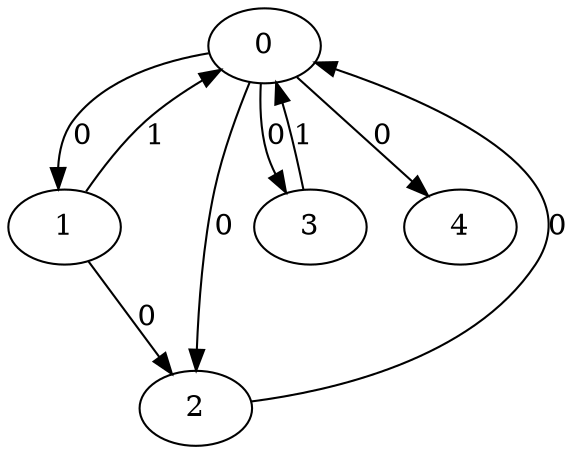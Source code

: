 // Source:371 Canonical: -1 0 0 0 0 1 -1 0 -1 -1 0 -1 -1 -1 -1 1 -1 -1 -1 -1 -1 -1 -1 -1 -1
digraph HRA_from_371_graph_000 {
  0 -> 1 [label="0"];
  0 -> 2 [label="0"];
  0 -> 3 [label="0"];
  1 -> 0 [label="1"];
  1 -> 2 [label="0"];
  2 -> 0 [label="0"];
  3 -> 0 [label="1"];
  0 -> 4 [label="0"];
}

// Source:371 Canonical: -1 0 0 0 0 1 -1 0 -1 -1 0 -1 -1 -1 -1 1 -1 -1 -1 -1 0 -1 -1 -1 -1
digraph HRA_from_371_graph_001 {
  0 -> 1 [label="0"];
  0 -> 2 [label="0"];
  0 -> 3 [label="0"];
  1 -> 0 [label="1"];
  1 -> 2 [label="0"];
  2 -> 0 [label="0"];
  3 -> 0 [label="1"];
  0 -> 4 [label="0"];
  4 -> 0 [label="0"];
}

// Source:371 Canonical: -1 0 0 0 -1 1 -1 0 -1 0 0 -1 -1 -1 -1 1 -1 -1 -1 -1 -1 -1 -1 -1 -1
digraph HRA_from_371_graph_002 {
  0 -> 1 [label="0"];
  0 -> 2 [label="0"];
  0 -> 3 [label="0"];
  1 -> 0 [label="1"];
  1 -> 2 [label="0"];
  2 -> 0 [label="0"];
  3 -> 0 [label="1"];
  1 -> 4 [label="0"];
}

// Source:371 Canonical: -1 0 0 0 0 1 -1 0 -1 0 0 -1 -1 -1 -1 1 -1 -1 -1 -1 -1 -1 -1 -1 -1
digraph HRA_from_371_graph_003 {
  0 -> 1 [label="0"];
  0 -> 2 [label="0"];
  0 -> 3 [label="0"];
  1 -> 0 [label="1"];
  1 -> 2 [label="0"];
  2 -> 0 [label="0"];
  3 -> 0 [label="1"];
  0 -> 4 [label="0"];
  1 -> 4 [label="0"];
}

// Source:371 Canonical: -1 0 0 0 -1 1 -1 0 -1 0 0 -1 -1 -1 -1 1 -1 -1 -1 -1 0 -1 -1 -1 -1
digraph HRA_from_371_graph_004 {
  0 -> 1 [label="0"];
  0 -> 2 [label="0"];
  0 -> 3 [label="0"];
  1 -> 0 [label="1"];
  1 -> 2 [label="0"];
  2 -> 0 [label="0"];
  3 -> 0 [label="1"];
  4 -> 0 [label="0"];
  1 -> 4 [label="0"];
}

// Source:371 Canonical: -1 0 0 0 0 1 -1 0 -1 0 0 -1 -1 -1 -1 1 -1 -1 -1 -1 0 -1 -1 -1 -1
digraph HRA_from_371_graph_005 {
  0 -> 1 [label="0"];
  0 -> 2 [label="0"];
  0 -> 3 [label="0"];
  1 -> 0 [label="1"];
  1 -> 2 [label="0"];
  2 -> 0 [label="0"];
  3 -> 0 [label="1"];
  0 -> 4 [label="0"];
  4 -> 0 [label="0"];
  1 -> 4 [label="0"];
}

// Source:371 Canonical: -1 0 0 0 0 1 -1 0 -1 -1 0 -1 -1 -1 -1 1 -1 -1 -1 -1 -1 0 -1 -1 -1
digraph HRA_from_371_graph_006 {
  0 -> 1 [label="0"];
  0 -> 2 [label="0"];
  0 -> 3 [label="0"];
  1 -> 0 [label="1"];
  1 -> 2 [label="0"];
  2 -> 0 [label="0"];
  3 -> 0 [label="1"];
  0 -> 4 [label="0"];
  4 -> 1 [label="0"];
}

// Source:371 Canonical: -1 0 0 0 0 1 -1 0 -1 -1 0 -1 -1 -1 -1 1 -1 -1 -1 -1 0 0 -1 -1 -1
digraph HRA_from_371_graph_007 {
  0 -> 1 [label="0"];
  0 -> 2 [label="0"];
  0 -> 3 [label="0"];
  1 -> 0 [label="1"];
  1 -> 2 [label="0"];
  2 -> 0 [label="0"];
  3 -> 0 [label="1"];
  0 -> 4 [label="0"];
  4 -> 0 [label="0"];
  4 -> 1 [label="0"];
}

// Source:371 Canonical: -1 0 0 0 -1 1 -1 0 -1 0 0 -1 -1 -1 -1 1 -1 -1 -1 -1 -1 0 -1 -1 -1
digraph HRA_from_371_graph_008 {
  0 -> 1 [label="0"];
  0 -> 2 [label="0"];
  0 -> 3 [label="0"];
  1 -> 0 [label="1"];
  1 -> 2 [label="0"];
  2 -> 0 [label="0"];
  3 -> 0 [label="1"];
  1 -> 4 [label="0"];
  4 -> 1 [label="0"];
}

// Source:371 Canonical: -1 0 0 0 0 1 -1 0 -1 0 0 -1 -1 -1 -1 1 -1 -1 -1 -1 -1 0 -1 -1 -1
digraph HRA_from_371_graph_009 {
  0 -> 1 [label="0"];
  0 -> 2 [label="0"];
  0 -> 3 [label="0"];
  1 -> 0 [label="1"];
  1 -> 2 [label="0"];
  2 -> 0 [label="0"];
  3 -> 0 [label="1"];
  0 -> 4 [label="0"];
  1 -> 4 [label="0"];
  4 -> 1 [label="0"];
}

// Source:371 Canonical: -1 0 0 0 -1 1 -1 0 -1 0 0 -1 -1 -1 -1 1 -1 -1 -1 -1 0 0 -1 -1 -1
digraph HRA_from_371_graph_010 {
  0 -> 1 [label="0"];
  0 -> 2 [label="0"];
  0 -> 3 [label="0"];
  1 -> 0 [label="1"];
  1 -> 2 [label="0"];
  2 -> 0 [label="0"];
  3 -> 0 [label="1"];
  4 -> 0 [label="0"];
  1 -> 4 [label="0"];
  4 -> 1 [label="0"];
}

// Source:371 Canonical: -1 0 0 0 0 1 -1 0 -1 0 0 -1 -1 -1 -1 1 -1 -1 -1 -1 0 0 -1 -1 -1
digraph HRA_from_371_graph_011 {
  0 -> 1 [label="0"];
  0 -> 2 [label="0"];
  0 -> 3 [label="0"];
  1 -> 0 [label="1"];
  1 -> 2 [label="0"];
  2 -> 0 [label="0"];
  3 -> 0 [label="1"];
  0 -> 4 [label="0"];
  4 -> 0 [label="0"];
  1 -> 4 [label="0"];
  4 -> 1 [label="0"];
}

// Source:371 Canonical: -1 0 0 0 -1 1 -1 0 -1 -1 0 -1 -1 -1 0 1 -1 -1 -1 -1 -1 -1 -1 -1 -1
digraph HRA_from_371_graph_012 {
  0 -> 1 [label="0"];
  0 -> 2 [label="0"];
  0 -> 3 [label="0"];
  1 -> 0 [label="1"];
  1 -> 2 [label="0"];
  2 -> 0 [label="0"];
  3 -> 0 [label="1"];
  2 -> 4 [label="0"];
}

// Source:371 Canonical: -1 0 0 0 0 1 -1 0 -1 -1 0 -1 -1 -1 0 1 -1 -1 -1 -1 -1 -1 -1 -1 -1
digraph HRA_from_371_graph_013 {
  0 -> 1 [label="0"];
  0 -> 2 [label="0"];
  0 -> 3 [label="0"];
  1 -> 0 [label="1"];
  1 -> 2 [label="0"];
  2 -> 0 [label="0"];
  3 -> 0 [label="1"];
  0 -> 4 [label="0"];
  2 -> 4 [label="0"];
}

// Source:371 Canonical: -1 0 0 0 -1 1 -1 0 -1 -1 0 -1 -1 -1 0 1 -1 -1 -1 -1 0 -1 -1 -1 -1
digraph HRA_from_371_graph_014 {
  0 -> 1 [label="0"];
  0 -> 2 [label="0"];
  0 -> 3 [label="0"];
  1 -> 0 [label="1"];
  1 -> 2 [label="0"];
  2 -> 0 [label="0"];
  3 -> 0 [label="1"];
  4 -> 0 [label="0"];
  2 -> 4 [label="0"];
}

// Source:371 Canonical: -1 0 0 0 0 1 -1 0 -1 -1 0 -1 -1 -1 0 1 -1 -1 -1 -1 0 -1 -1 -1 -1
digraph HRA_from_371_graph_015 {
  0 -> 1 [label="0"];
  0 -> 2 [label="0"];
  0 -> 3 [label="0"];
  1 -> 0 [label="1"];
  1 -> 2 [label="0"];
  2 -> 0 [label="0"];
  3 -> 0 [label="1"];
  0 -> 4 [label="0"];
  4 -> 0 [label="0"];
  2 -> 4 [label="0"];
}

// Source:371 Canonical: -1 0 0 0 -1 1 -1 0 -1 0 0 -1 -1 -1 0 1 -1 -1 -1 -1 -1 -1 -1 -1 -1
digraph HRA_from_371_graph_016 {
  0 -> 1 [label="0"];
  0 -> 2 [label="0"];
  0 -> 3 [label="0"];
  1 -> 0 [label="1"];
  1 -> 2 [label="0"];
  2 -> 0 [label="0"];
  3 -> 0 [label="1"];
  1 -> 4 [label="0"];
  2 -> 4 [label="0"];
}

// Source:371 Canonical: -1 0 0 0 0 1 -1 0 -1 0 0 -1 -1 -1 0 1 -1 -1 -1 -1 -1 -1 -1 -1 -1
digraph HRA_from_371_graph_017 {
  0 -> 1 [label="0"];
  0 -> 2 [label="0"];
  0 -> 3 [label="0"];
  1 -> 0 [label="1"];
  1 -> 2 [label="0"];
  2 -> 0 [label="0"];
  3 -> 0 [label="1"];
  0 -> 4 [label="0"];
  1 -> 4 [label="0"];
  2 -> 4 [label="0"];
}

// Source:371 Canonical: -1 0 0 0 -1 1 -1 0 -1 0 0 -1 -1 -1 0 1 -1 -1 -1 -1 0 -1 -1 -1 -1
digraph HRA_from_371_graph_018 {
  0 -> 1 [label="0"];
  0 -> 2 [label="0"];
  0 -> 3 [label="0"];
  1 -> 0 [label="1"];
  1 -> 2 [label="0"];
  2 -> 0 [label="0"];
  3 -> 0 [label="1"];
  4 -> 0 [label="0"];
  1 -> 4 [label="0"];
  2 -> 4 [label="0"];
}

// Source:371 Canonical: -1 0 0 0 0 1 -1 0 -1 0 0 -1 -1 -1 0 1 -1 -1 -1 -1 0 -1 -1 -1 -1
digraph HRA_from_371_graph_019 {
  0 -> 1 [label="0"];
  0 -> 2 [label="0"];
  0 -> 3 [label="0"];
  1 -> 0 [label="1"];
  1 -> 2 [label="0"];
  2 -> 0 [label="0"];
  3 -> 0 [label="1"];
  0 -> 4 [label="0"];
  4 -> 0 [label="0"];
  1 -> 4 [label="0"];
  2 -> 4 [label="0"];
}

// Source:371 Canonical: -1 0 0 0 -1 1 -1 0 -1 -1 0 -1 -1 -1 0 1 -1 -1 -1 -1 -1 0 -1 -1 -1
digraph HRA_from_371_graph_020 {
  0 -> 1 [label="0"];
  0 -> 2 [label="0"];
  0 -> 3 [label="0"];
  1 -> 0 [label="1"];
  1 -> 2 [label="0"];
  2 -> 0 [label="0"];
  3 -> 0 [label="1"];
  4 -> 1 [label="0"];
  2 -> 4 [label="0"];
}

// Source:371 Canonical: -1 0 0 0 0 1 -1 0 -1 -1 0 -1 -1 -1 0 1 -1 -1 -1 -1 -1 0 -1 -1 -1
digraph HRA_from_371_graph_021 {
  0 -> 1 [label="0"];
  0 -> 2 [label="0"];
  0 -> 3 [label="0"];
  1 -> 0 [label="1"];
  1 -> 2 [label="0"];
  2 -> 0 [label="0"];
  3 -> 0 [label="1"];
  0 -> 4 [label="0"];
  4 -> 1 [label="0"];
  2 -> 4 [label="0"];
}

// Source:371 Canonical: -1 0 0 0 -1 1 -1 0 -1 -1 0 -1 -1 -1 0 1 -1 -1 -1 -1 0 0 -1 -1 -1
digraph HRA_from_371_graph_022 {
  0 -> 1 [label="0"];
  0 -> 2 [label="0"];
  0 -> 3 [label="0"];
  1 -> 0 [label="1"];
  1 -> 2 [label="0"];
  2 -> 0 [label="0"];
  3 -> 0 [label="1"];
  4 -> 0 [label="0"];
  4 -> 1 [label="0"];
  2 -> 4 [label="0"];
}

// Source:371 Canonical: -1 0 0 0 0 1 -1 0 -1 -1 0 -1 -1 -1 0 1 -1 -1 -1 -1 0 0 -1 -1 -1
digraph HRA_from_371_graph_023 {
  0 -> 1 [label="0"];
  0 -> 2 [label="0"];
  0 -> 3 [label="0"];
  1 -> 0 [label="1"];
  1 -> 2 [label="0"];
  2 -> 0 [label="0"];
  3 -> 0 [label="1"];
  0 -> 4 [label="0"];
  4 -> 0 [label="0"];
  4 -> 1 [label="0"];
  2 -> 4 [label="0"];
}

// Source:371 Canonical: -1 0 0 0 -1 1 -1 0 -1 0 0 -1 -1 -1 0 1 -1 -1 -1 -1 -1 0 -1 -1 -1
digraph HRA_from_371_graph_024 {
  0 -> 1 [label="0"];
  0 -> 2 [label="0"];
  0 -> 3 [label="0"];
  1 -> 0 [label="1"];
  1 -> 2 [label="0"];
  2 -> 0 [label="0"];
  3 -> 0 [label="1"];
  1 -> 4 [label="0"];
  4 -> 1 [label="0"];
  2 -> 4 [label="0"];
}

// Source:371 Canonical: -1 0 0 0 0 1 -1 0 -1 0 0 -1 -1 -1 0 1 -1 -1 -1 -1 -1 0 -1 -1 -1
digraph HRA_from_371_graph_025 {
  0 -> 1 [label="0"];
  0 -> 2 [label="0"];
  0 -> 3 [label="0"];
  1 -> 0 [label="1"];
  1 -> 2 [label="0"];
  2 -> 0 [label="0"];
  3 -> 0 [label="1"];
  0 -> 4 [label="0"];
  1 -> 4 [label="0"];
  4 -> 1 [label="0"];
  2 -> 4 [label="0"];
}

// Source:371 Canonical: -1 0 0 0 -1 1 -1 0 -1 0 0 -1 -1 -1 0 1 -1 -1 -1 -1 0 0 -1 -1 -1
digraph HRA_from_371_graph_026 {
  0 -> 1 [label="0"];
  0 -> 2 [label="0"];
  0 -> 3 [label="0"];
  1 -> 0 [label="1"];
  1 -> 2 [label="0"];
  2 -> 0 [label="0"];
  3 -> 0 [label="1"];
  4 -> 0 [label="0"];
  1 -> 4 [label="0"];
  4 -> 1 [label="0"];
  2 -> 4 [label="0"];
}

// Source:371 Canonical: -1 0 0 0 0 1 -1 0 -1 0 0 -1 -1 -1 0 1 -1 -1 -1 -1 0 0 -1 -1 -1
digraph HRA_from_371_graph_027 {
  0 -> 1 [label="0"];
  0 -> 2 [label="0"];
  0 -> 3 [label="0"];
  1 -> 0 [label="1"];
  1 -> 2 [label="0"];
  2 -> 0 [label="0"];
  3 -> 0 [label="1"];
  0 -> 4 [label="0"];
  4 -> 0 [label="0"];
  1 -> 4 [label="0"];
  4 -> 1 [label="0"];
  2 -> 4 [label="0"];
}

// Source:371 Canonical: -1 0 0 0 0 1 -1 0 -1 -1 0 -1 -1 -1 -1 1 -1 -1 -1 -1 -1 -1 0 -1 -1
digraph HRA_from_371_graph_028 {
  0 -> 1 [label="0"];
  0 -> 2 [label="0"];
  0 -> 3 [label="0"];
  1 -> 0 [label="1"];
  1 -> 2 [label="0"];
  2 -> 0 [label="0"];
  3 -> 0 [label="1"];
  0 -> 4 [label="0"];
  4 -> 2 [label="0"];
}

// Source:371 Canonical: -1 0 0 0 0 1 -1 0 -1 -1 0 -1 -1 -1 -1 1 -1 -1 -1 -1 0 -1 0 -1 -1
digraph HRA_from_371_graph_029 {
  0 -> 1 [label="0"];
  0 -> 2 [label="0"];
  0 -> 3 [label="0"];
  1 -> 0 [label="1"];
  1 -> 2 [label="0"];
  2 -> 0 [label="0"];
  3 -> 0 [label="1"];
  0 -> 4 [label="0"];
  4 -> 0 [label="0"];
  4 -> 2 [label="0"];
}

// Source:371 Canonical: -1 0 0 0 -1 1 -1 0 -1 0 0 -1 -1 -1 -1 1 -1 -1 -1 -1 -1 -1 0 -1 -1
digraph HRA_from_371_graph_030 {
  0 -> 1 [label="0"];
  0 -> 2 [label="0"];
  0 -> 3 [label="0"];
  1 -> 0 [label="1"];
  1 -> 2 [label="0"];
  2 -> 0 [label="0"];
  3 -> 0 [label="1"];
  1 -> 4 [label="0"];
  4 -> 2 [label="0"];
}

// Source:371 Canonical: -1 0 0 0 0 1 -1 0 -1 0 0 -1 -1 -1 -1 1 -1 -1 -1 -1 -1 -1 0 -1 -1
digraph HRA_from_371_graph_031 {
  0 -> 1 [label="0"];
  0 -> 2 [label="0"];
  0 -> 3 [label="0"];
  1 -> 0 [label="1"];
  1 -> 2 [label="0"];
  2 -> 0 [label="0"];
  3 -> 0 [label="1"];
  0 -> 4 [label="0"];
  1 -> 4 [label="0"];
  4 -> 2 [label="0"];
}

// Source:371 Canonical: -1 0 0 0 -1 1 -1 0 -1 0 0 -1 -1 -1 -1 1 -1 -1 -1 -1 0 -1 0 -1 -1
digraph HRA_from_371_graph_032 {
  0 -> 1 [label="0"];
  0 -> 2 [label="0"];
  0 -> 3 [label="0"];
  1 -> 0 [label="1"];
  1 -> 2 [label="0"];
  2 -> 0 [label="0"];
  3 -> 0 [label="1"];
  4 -> 0 [label="0"];
  1 -> 4 [label="0"];
  4 -> 2 [label="0"];
}

// Source:371 Canonical: -1 0 0 0 0 1 -1 0 -1 0 0 -1 -1 -1 -1 1 -1 -1 -1 -1 0 -1 0 -1 -1
digraph HRA_from_371_graph_033 {
  0 -> 1 [label="0"];
  0 -> 2 [label="0"];
  0 -> 3 [label="0"];
  1 -> 0 [label="1"];
  1 -> 2 [label="0"];
  2 -> 0 [label="0"];
  3 -> 0 [label="1"];
  0 -> 4 [label="0"];
  4 -> 0 [label="0"];
  1 -> 4 [label="0"];
  4 -> 2 [label="0"];
}

// Source:371 Canonical: -1 0 0 0 0 1 -1 0 -1 -1 0 -1 -1 -1 -1 1 -1 -1 -1 -1 -1 0 0 -1 -1
digraph HRA_from_371_graph_034 {
  0 -> 1 [label="0"];
  0 -> 2 [label="0"];
  0 -> 3 [label="0"];
  1 -> 0 [label="1"];
  1 -> 2 [label="0"];
  2 -> 0 [label="0"];
  3 -> 0 [label="1"];
  0 -> 4 [label="0"];
  4 -> 1 [label="0"];
  4 -> 2 [label="0"];
}

// Source:371 Canonical: -1 0 0 0 0 1 -1 0 -1 -1 0 -1 -1 -1 -1 1 -1 -1 -1 -1 0 0 0 -1 -1
digraph HRA_from_371_graph_035 {
  0 -> 1 [label="0"];
  0 -> 2 [label="0"];
  0 -> 3 [label="0"];
  1 -> 0 [label="1"];
  1 -> 2 [label="0"];
  2 -> 0 [label="0"];
  3 -> 0 [label="1"];
  0 -> 4 [label="0"];
  4 -> 0 [label="0"];
  4 -> 1 [label="0"];
  4 -> 2 [label="0"];
}

// Source:371 Canonical: -1 0 0 0 -1 1 -1 0 -1 0 0 -1 -1 -1 -1 1 -1 -1 -1 -1 -1 0 0 -1 -1
digraph HRA_from_371_graph_036 {
  0 -> 1 [label="0"];
  0 -> 2 [label="0"];
  0 -> 3 [label="0"];
  1 -> 0 [label="1"];
  1 -> 2 [label="0"];
  2 -> 0 [label="0"];
  3 -> 0 [label="1"];
  1 -> 4 [label="0"];
  4 -> 1 [label="0"];
  4 -> 2 [label="0"];
}

// Source:371 Canonical: -1 0 0 0 0 1 -1 0 -1 0 0 -1 -1 -1 -1 1 -1 -1 -1 -1 -1 0 0 -1 -1
digraph HRA_from_371_graph_037 {
  0 -> 1 [label="0"];
  0 -> 2 [label="0"];
  0 -> 3 [label="0"];
  1 -> 0 [label="1"];
  1 -> 2 [label="0"];
  2 -> 0 [label="0"];
  3 -> 0 [label="1"];
  0 -> 4 [label="0"];
  1 -> 4 [label="0"];
  4 -> 1 [label="0"];
  4 -> 2 [label="0"];
}

// Source:371 Canonical: -1 0 0 0 -1 1 -1 0 -1 0 0 -1 -1 -1 -1 1 -1 -1 -1 -1 0 0 0 -1 -1
digraph HRA_from_371_graph_038 {
  0 -> 1 [label="0"];
  0 -> 2 [label="0"];
  0 -> 3 [label="0"];
  1 -> 0 [label="1"];
  1 -> 2 [label="0"];
  2 -> 0 [label="0"];
  3 -> 0 [label="1"];
  4 -> 0 [label="0"];
  1 -> 4 [label="0"];
  4 -> 1 [label="0"];
  4 -> 2 [label="0"];
}

// Source:371 Canonical: -1 0 0 0 0 1 -1 0 -1 0 0 -1 -1 -1 -1 1 -1 -1 -1 -1 0 0 0 -1 -1
digraph HRA_from_371_graph_039 {
  0 -> 1 [label="0"];
  0 -> 2 [label="0"];
  0 -> 3 [label="0"];
  1 -> 0 [label="1"];
  1 -> 2 [label="0"];
  2 -> 0 [label="0"];
  3 -> 0 [label="1"];
  0 -> 4 [label="0"];
  4 -> 0 [label="0"];
  1 -> 4 [label="0"];
  4 -> 1 [label="0"];
  4 -> 2 [label="0"];
}

// Source:371 Canonical: -1 0 0 0 -1 1 -1 0 -1 -1 0 -1 -1 -1 0 1 -1 -1 -1 -1 -1 -1 0 -1 -1
digraph HRA_from_371_graph_040 {
  0 -> 1 [label="0"];
  0 -> 2 [label="0"];
  0 -> 3 [label="0"];
  1 -> 0 [label="1"];
  1 -> 2 [label="0"];
  2 -> 0 [label="0"];
  3 -> 0 [label="1"];
  2 -> 4 [label="0"];
  4 -> 2 [label="0"];
}

// Source:371 Canonical: -1 0 0 0 0 1 -1 0 -1 -1 0 -1 -1 -1 0 1 -1 -1 -1 -1 -1 -1 0 -1 -1
digraph HRA_from_371_graph_041 {
  0 -> 1 [label="0"];
  0 -> 2 [label="0"];
  0 -> 3 [label="0"];
  1 -> 0 [label="1"];
  1 -> 2 [label="0"];
  2 -> 0 [label="0"];
  3 -> 0 [label="1"];
  0 -> 4 [label="0"];
  2 -> 4 [label="0"];
  4 -> 2 [label="0"];
}

// Source:371 Canonical: -1 0 0 0 -1 1 -1 0 -1 -1 0 -1 -1 -1 0 1 -1 -1 -1 -1 0 -1 0 -1 -1
digraph HRA_from_371_graph_042 {
  0 -> 1 [label="0"];
  0 -> 2 [label="0"];
  0 -> 3 [label="0"];
  1 -> 0 [label="1"];
  1 -> 2 [label="0"];
  2 -> 0 [label="0"];
  3 -> 0 [label="1"];
  4 -> 0 [label="0"];
  2 -> 4 [label="0"];
  4 -> 2 [label="0"];
}

// Source:371 Canonical: -1 0 0 0 0 1 -1 0 -1 -1 0 -1 -1 -1 0 1 -1 -1 -1 -1 0 -1 0 -1 -1
digraph HRA_from_371_graph_043 {
  0 -> 1 [label="0"];
  0 -> 2 [label="0"];
  0 -> 3 [label="0"];
  1 -> 0 [label="1"];
  1 -> 2 [label="0"];
  2 -> 0 [label="0"];
  3 -> 0 [label="1"];
  0 -> 4 [label="0"];
  4 -> 0 [label="0"];
  2 -> 4 [label="0"];
  4 -> 2 [label="0"];
}

// Source:371 Canonical: -1 0 0 0 -1 1 -1 0 -1 0 0 -1 -1 -1 0 1 -1 -1 -1 -1 -1 -1 0 -1 -1
digraph HRA_from_371_graph_044 {
  0 -> 1 [label="0"];
  0 -> 2 [label="0"];
  0 -> 3 [label="0"];
  1 -> 0 [label="1"];
  1 -> 2 [label="0"];
  2 -> 0 [label="0"];
  3 -> 0 [label="1"];
  1 -> 4 [label="0"];
  2 -> 4 [label="0"];
  4 -> 2 [label="0"];
}

// Source:371 Canonical: -1 0 0 0 0 1 -1 0 -1 0 0 -1 -1 -1 0 1 -1 -1 -1 -1 -1 -1 0 -1 -1
digraph HRA_from_371_graph_045 {
  0 -> 1 [label="0"];
  0 -> 2 [label="0"];
  0 -> 3 [label="0"];
  1 -> 0 [label="1"];
  1 -> 2 [label="0"];
  2 -> 0 [label="0"];
  3 -> 0 [label="1"];
  0 -> 4 [label="0"];
  1 -> 4 [label="0"];
  2 -> 4 [label="0"];
  4 -> 2 [label="0"];
}

// Source:371 Canonical: -1 0 0 0 -1 1 -1 0 -1 0 0 -1 -1 -1 0 1 -1 -1 -1 -1 0 -1 0 -1 -1
digraph HRA_from_371_graph_046 {
  0 -> 1 [label="0"];
  0 -> 2 [label="0"];
  0 -> 3 [label="0"];
  1 -> 0 [label="1"];
  1 -> 2 [label="0"];
  2 -> 0 [label="0"];
  3 -> 0 [label="1"];
  4 -> 0 [label="0"];
  1 -> 4 [label="0"];
  2 -> 4 [label="0"];
  4 -> 2 [label="0"];
}

// Source:371 Canonical: -1 0 0 0 0 1 -1 0 -1 0 0 -1 -1 -1 0 1 -1 -1 -1 -1 0 -1 0 -1 -1
digraph HRA_from_371_graph_047 {
  0 -> 1 [label="0"];
  0 -> 2 [label="0"];
  0 -> 3 [label="0"];
  1 -> 0 [label="1"];
  1 -> 2 [label="0"];
  2 -> 0 [label="0"];
  3 -> 0 [label="1"];
  0 -> 4 [label="0"];
  4 -> 0 [label="0"];
  1 -> 4 [label="0"];
  2 -> 4 [label="0"];
  4 -> 2 [label="0"];
}

// Source:371 Canonical: -1 0 0 0 -1 1 -1 0 -1 -1 0 -1 -1 -1 0 1 -1 -1 -1 -1 -1 0 0 -1 -1
digraph HRA_from_371_graph_048 {
  0 -> 1 [label="0"];
  0 -> 2 [label="0"];
  0 -> 3 [label="0"];
  1 -> 0 [label="1"];
  1 -> 2 [label="0"];
  2 -> 0 [label="0"];
  3 -> 0 [label="1"];
  4 -> 1 [label="0"];
  2 -> 4 [label="0"];
  4 -> 2 [label="0"];
}

// Source:371 Canonical: -1 0 0 0 0 1 -1 0 -1 -1 0 -1 -1 -1 0 1 -1 -1 -1 -1 -1 0 0 -1 -1
digraph HRA_from_371_graph_049 {
  0 -> 1 [label="0"];
  0 -> 2 [label="0"];
  0 -> 3 [label="0"];
  1 -> 0 [label="1"];
  1 -> 2 [label="0"];
  2 -> 0 [label="0"];
  3 -> 0 [label="1"];
  0 -> 4 [label="0"];
  4 -> 1 [label="0"];
  2 -> 4 [label="0"];
  4 -> 2 [label="0"];
}

// Source:371 Canonical: -1 0 0 0 -1 1 -1 0 -1 -1 0 -1 -1 -1 0 1 -1 -1 -1 -1 0 0 0 -1 -1
digraph HRA_from_371_graph_050 {
  0 -> 1 [label="0"];
  0 -> 2 [label="0"];
  0 -> 3 [label="0"];
  1 -> 0 [label="1"];
  1 -> 2 [label="0"];
  2 -> 0 [label="0"];
  3 -> 0 [label="1"];
  4 -> 0 [label="0"];
  4 -> 1 [label="0"];
  2 -> 4 [label="0"];
  4 -> 2 [label="0"];
}

// Source:371 Canonical: -1 0 0 0 0 1 -1 0 -1 -1 0 -1 -1 -1 0 1 -1 -1 -1 -1 0 0 0 -1 -1
digraph HRA_from_371_graph_051 {
  0 -> 1 [label="0"];
  0 -> 2 [label="0"];
  0 -> 3 [label="0"];
  1 -> 0 [label="1"];
  1 -> 2 [label="0"];
  2 -> 0 [label="0"];
  3 -> 0 [label="1"];
  0 -> 4 [label="0"];
  4 -> 0 [label="0"];
  4 -> 1 [label="0"];
  2 -> 4 [label="0"];
  4 -> 2 [label="0"];
}

// Source:371 Canonical: -1 0 0 0 -1 1 -1 0 -1 0 0 -1 -1 -1 0 1 -1 -1 -1 -1 -1 0 0 -1 -1
digraph HRA_from_371_graph_052 {
  0 -> 1 [label="0"];
  0 -> 2 [label="0"];
  0 -> 3 [label="0"];
  1 -> 0 [label="1"];
  1 -> 2 [label="0"];
  2 -> 0 [label="0"];
  3 -> 0 [label="1"];
  1 -> 4 [label="0"];
  4 -> 1 [label="0"];
  2 -> 4 [label="0"];
  4 -> 2 [label="0"];
}

// Source:371 Canonical: -1 0 0 0 0 1 -1 0 -1 0 0 -1 -1 -1 0 1 -1 -1 -1 -1 -1 0 0 -1 -1
digraph HRA_from_371_graph_053 {
  0 -> 1 [label="0"];
  0 -> 2 [label="0"];
  0 -> 3 [label="0"];
  1 -> 0 [label="1"];
  1 -> 2 [label="0"];
  2 -> 0 [label="0"];
  3 -> 0 [label="1"];
  0 -> 4 [label="0"];
  1 -> 4 [label="0"];
  4 -> 1 [label="0"];
  2 -> 4 [label="0"];
  4 -> 2 [label="0"];
}

// Source:371 Canonical: -1 0 0 0 -1 1 -1 0 -1 0 0 -1 -1 -1 0 1 -1 -1 -1 -1 0 0 0 -1 -1
digraph HRA_from_371_graph_054 {
  0 -> 1 [label="0"];
  0 -> 2 [label="0"];
  0 -> 3 [label="0"];
  1 -> 0 [label="1"];
  1 -> 2 [label="0"];
  2 -> 0 [label="0"];
  3 -> 0 [label="1"];
  4 -> 0 [label="0"];
  1 -> 4 [label="0"];
  4 -> 1 [label="0"];
  2 -> 4 [label="0"];
  4 -> 2 [label="0"];
}

// Source:371 Canonical: -1 0 0 0 0 1 -1 0 -1 0 0 -1 -1 -1 0 1 -1 -1 -1 -1 0 0 0 -1 -1
digraph HRA_from_371_graph_055 {
  0 -> 1 [label="0"];
  0 -> 2 [label="0"];
  0 -> 3 [label="0"];
  1 -> 0 [label="1"];
  1 -> 2 [label="0"];
  2 -> 0 [label="0"];
  3 -> 0 [label="1"];
  0 -> 4 [label="0"];
  4 -> 0 [label="0"];
  1 -> 4 [label="0"];
  4 -> 1 [label="0"];
  2 -> 4 [label="0"];
  4 -> 2 [label="0"];
}

// Source:371 Canonical: -1 0 0 0 -1 1 -1 0 -1 -1 0 -1 -1 -1 -1 1 -1 -1 -1 0 -1 -1 -1 -1 -1
digraph HRA_from_371_graph_056 {
  0 -> 1 [label="0"];
  0 -> 2 [label="0"];
  0 -> 3 [label="0"];
  1 -> 0 [label="1"];
  1 -> 2 [label="0"];
  2 -> 0 [label="0"];
  3 -> 0 [label="1"];
  3 -> 4 [label="0"];
}

// Source:371 Canonical: -1 0 0 0 0 1 -1 0 -1 -1 0 -1 -1 -1 -1 1 -1 -1 -1 0 -1 -1 -1 -1 -1
digraph HRA_from_371_graph_057 {
  0 -> 1 [label="0"];
  0 -> 2 [label="0"];
  0 -> 3 [label="0"];
  1 -> 0 [label="1"];
  1 -> 2 [label="0"];
  2 -> 0 [label="0"];
  3 -> 0 [label="1"];
  0 -> 4 [label="0"];
  3 -> 4 [label="0"];
}

// Source:371 Canonical: -1 0 0 0 -1 1 -1 0 -1 -1 0 -1 -1 -1 -1 1 -1 -1 -1 0 0 -1 -1 -1 -1
digraph HRA_from_371_graph_058 {
  0 -> 1 [label="0"];
  0 -> 2 [label="0"];
  0 -> 3 [label="0"];
  1 -> 0 [label="1"];
  1 -> 2 [label="0"];
  2 -> 0 [label="0"];
  3 -> 0 [label="1"];
  4 -> 0 [label="0"];
  3 -> 4 [label="0"];
}

// Source:371 Canonical: -1 0 0 0 0 1 -1 0 -1 -1 0 -1 -1 -1 -1 1 -1 -1 -1 0 0 -1 -1 -1 -1
digraph HRA_from_371_graph_059 {
  0 -> 1 [label="0"];
  0 -> 2 [label="0"];
  0 -> 3 [label="0"];
  1 -> 0 [label="1"];
  1 -> 2 [label="0"];
  2 -> 0 [label="0"];
  3 -> 0 [label="1"];
  0 -> 4 [label="0"];
  4 -> 0 [label="0"];
  3 -> 4 [label="0"];
}

// Source:371 Canonical: -1 0 0 0 -1 1 -1 0 -1 0 0 -1 -1 -1 -1 1 -1 -1 -1 0 -1 -1 -1 -1 -1
digraph HRA_from_371_graph_060 {
  0 -> 1 [label="0"];
  0 -> 2 [label="0"];
  0 -> 3 [label="0"];
  1 -> 0 [label="1"];
  1 -> 2 [label="0"];
  2 -> 0 [label="0"];
  3 -> 0 [label="1"];
  1 -> 4 [label="0"];
  3 -> 4 [label="0"];
}

// Source:371 Canonical: -1 0 0 0 0 1 -1 0 -1 0 0 -1 -1 -1 -1 1 -1 -1 -1 0 -1 -1 -1 -1 -1
digraph HRA_from_371_graph_061 {
  0 -> 1 [label="0"];
  0 -> 2 [label="0"];
  0 -> 3 [label="0"];
  1 -> 0 [label="1"];
  1 -> 2 [label="0"];
  2 -> 0 [label="0"];
  3 -> 0 [label="1"];
  0 -> 4 [label="0"];
  1 -> 4 [label="0"];
  3 -> 4 [label="0"];
}

// Source:371 Canonical: -1 0 0 0 -1 1 -1 0 -1 0 0 -1 -1 -1 -1 1 -1 -1 -1 0 0 -1 -1 -1 -1
digraph HRA_from_371_graph_062 {
  0 -> 1 [label="0"];
  0 -> 2 [label="0"];
  0 -> 3 [label="0"];
  1 -> 0 [label="1"];
  1 -> 2 [label="0"];
  2 -> 0 [label="0"];
  3 -> 0 [label="1"];
  4 -> 0 [label="0"];
  1 -> 4 [label="0"];
  3 -> 4 [label="0"];
}

// Source:371 Canonical: -1 0 0 0 0 1 -1 0 -1 0 0 -1 -1 -1 -1 1 -1 -1 -1 0 0 -1 -1 -1 -1
digraph HRA_from_371_graph_063 {
  0 -> 1 [label="0"];
  0 -> 2 [label="0"];
  0 -> 3 [label="0"];
  1 -> 0 [label="1"];
  1 -> 2 [label="0"];
  2 -> 0 [label="0"];
  3 -> 0 [label="1"];
  0 -> 4 [label="0"];
  4 -> 0 [label="0"];
  1 -> 4 [label="0"];
  3 -> 4 [label="0"];
}

// Source:371 Canonical: -1 0 0 0 -1 1 -1 0 -1 -1 0 -1 -1 -1 -1 1 -1 -1 -1 0 -1 0 -1 -1 -1
digraph HRA_from_371_graph_064 {
  0 -> 1 [label="0"];
  0 -> 2 [label="0"];
  0 -> 3 [label="0"];
  1 -> 0 [label="1"];
  1 -> 2 [label="0"];
  2 -> 0 [label="0"];
  3 -> 0 [label="1"];
  4 -> 1 [label="0"];
  3 -> 4 [label="0"];
}

// Source:371 Canonical: -1 0 0 0 0 1 -1 0 -1 -1 0 -1 -1 -1 -1 1 -1 -1 -1 0 -1 0 -1 -1 -1
digraph HRA_from_371_graph_065 {
  0 -> 1 [label="0"];
  0 -> 2 [label="0"];
  0 -> 3 [label="0"];
  1 -> 0 [label="1"];
  1 -> 2 [label="0"];
  2 -> 0 [label="0"];
  3 -> 0 [label="1"];
  0 -> 4 [label="0"];
  4 -> 1 [label="0"];
  3 -> 4 [label="0"];
}

// Source:371 Canonical: -1 0 0 0 -1 1 -1 0 -1 -1 0 -1 -1 -1 -1 1 -1 -1 -1 0 0 0 -1 -1 -1
digraph HRA_from_371_graph_066 {
  0 -> 1 [label="0"];
  0 -> 2 [label="0"];
  0 -> 3 [label="0"];
  1 -> 0 [label="1"];
  1 -> 2 [label="0"];
  2 -> 0 [label="0"];
  3 -> 0 [label="1"];
  4 -> 0 [label="0"];
  4 -> 1 [label="0"];
  3 -> 4 [label="0"];
}

// Source:371 Canonical: -1 0 0 0 0 1 -1 0 -1 -1 0 -1 -1 -1 -1 1 -1 -1 -1 0 0 0 -1 -1 -1
digraph HRA_from_371_graph_067 {
  0 -> 1 [label="0"];
  0 -> 2 [label="0"];
  0 -> 3 [label="0"];
  1 -> 0 [label="1"];
  1 -> 2 [label="0"];
  2 -> 0 [label="0"];
  3 -> 0 [label="1"];
  0 -> 4 [label="0"];
  4 -> 0 [label="0"];
  4 -> 1 [label="0"];
  3 -> 4 [label="0"];
}

// Source:371 Canonical: -1 0 0 0 -1 1 -1 0 -1 0 0 -1 -1 -1 -1 1 -1 -1 -1 0 -1 0 -1 -1 -1
digraph HRA_from_371_graph_068 {
  0 -> 1 [label="0"];
  0 -> 2 [label="0"];
  0 -> 3 [label="0"];
  1 -> 0 [label="1"];
  1 -> 2 [label="0"];
  2 -> 0 [label="0"];
  3 -> 0 [label="1"];
  1 -> 4 [label="0"];
  4 -> 1 [label="0"];
  3 -> 4 [label="0"];
}

// Source:371 Canonical: -1 0 0 0 0 1 -1 0 -1 0 0 -1 -1 -1 -1 1 -1 -1 -1 0 -1 0 -1 -1 -1
digraph HRA_from_371_graph_069 {
  0 -> 1 [label="0"];
  0 -> 2 [label="0"];
  0 -> 3 [label="0"];
  1 -> 0 [label="1"];
  1 -> 2 [label="0"];
  2 -> 0 [label="0"];
  3 -> 0 [label="1"];
  0 -> 4 [label="0"];
  1 -> 4 [label="0"];
  4 -> 1 [label="0"];
  3 -> 4 [label="0"];
}

// Source:371 Canonical: -1 0 0 0 -1 1 -1 0 -1 0 0 -1 -1 -1 -1 1 -1 -1 -1 0 0 0 -1 -1 -1
digraph HRA_from_371_graph_070 {
  0 -> 1 [label="0"];
  0 -> 2 [label="0"];
  0 -> 3 [label="0"];
  1 -> 0 [label="1"];
  1 -> 2 [label="0"];
  2 -> 0 [label="0"];
  3 -> 0 [label="1"];
  4 -> 0 [label="0"];
  1 -> 4 [label="0"];
  4 -> 1 [label="0"];
  3 -> 4 [label="0"];
}

// Source:371 Canonical: -1 0 0 0 0 1 -1 0 -1 0 0 -1 -1 -1 -1 1 -1 -1 -1 0 0 0 -1 -1 -1
digraph HRA_from_371_graph_071 {
  0 -> 1 [label="0"];
  0 -> 2 [label="0"];
  0 -> 3 [label="0"];
  1 -> 0 [label="1"];
  1 -> 2 [label="0"];
  2 -> 0 [label="0"];
  3 -> 0 [label="1"];
  0 -> 4 [label="0"];
  4 -> 0 [label="0"];
  1 -> 4 [label="0"];
  4 -> 1 [label="0"];
  3 -> 4 [label="0"];
}

// Source:371 Canonical: -1 0 0 0 -1 1 -1 0 -1 -1 0 -1 -1 -1 0 1 -1 -1 -1 0 -1 -1 -1 -1 -1
digraph HRA_from_371_graph_072 {
  0 -> 1 [label="0"];
  0 -> 2 [label="0"];
  0 -> 3 [label="0"];
  1 -> 0 [label="1"];
  1 -> 2 [label="0"];
  2 -> 0 [label="0"];
  3 -> 0 [label="1"];
  2 -> 4 [label="0"];
  3 -> 4 [label="0"];
}

// Source:371 Canonical: -1 0 0 0 0 1 -1 0 -1 -1 0 -1 -1 -1 0 1 -1 -1 -1 0 -1 -1 -1 -1 -1
digraph HRA_from_371_graph_073 {
  0 -> 1 [label="0"];
  0 -> 2 [label="0"];
  0 -> 3 [label="0"];
  1 -> 0 [label="1"];
  1 -> 2 [label="0"];
  2 -> 0 [label="0"];
  3 -> 0 [label="1"];
  0 -> 4 [label="0"];
  2 -> 4 [label="0"];
  3 -> 4 [label="0"];
}

// Source:371 Canonical: -1 0 0 0 -1 1 -1 0 -1 -1 0 -1 -1 -1 0 1 -1 -1 -1 0 0 -1 -1 -1 -1
digraph HRA_from_371_graph_074 {
  0 -> 1 [label="0"];
  0 -> 2 [label="0"];
  0 -> 3 [label="0"];
  1 -> 0 [label="1"];
  1 -> 2 [label="0"];
  2 -> 0 [label="0"];
  3 -> 0 [label="1"];
  4 -> 0 [label="0"];
  2 -> 4 [label="0"];
  3 -> 4 [label="0"];
}

// Source:371 Canonical: -1 0 0 0 0 1 -1 0 -1 -1 0 -1 -1 -1 0 1 -1 -1 -1 0 0 -1 -1 -1 -1
digraph HRA_from_371_graph_075 {
  0 -> 1 [label="0"];
  0 -> 2 [label="0"];
  0 -> 3 [label="0"];
  1 -> 0 [label="1"];
  1 -> 2 [label="0"];
  2 -> 0 [label="0"];
  3 -> 0 [label="1"];
  0 -> 4 [label="0"];
  4 -> 0 [label="0"];
  2 -> 4 [label="0"];
  3 -> 4 [label="0"];
}

// Source:371 Canonical: -1 0 0 0 -1 1 -1 0 -1 0 0 -1 -1 -1 0 1 -1 -1 -1 0 -1 -1 -1 -1 -1
digraph HRA_from_371_graph_076 {
  0 -> 1 [label="0"];
  0 -> 2 [label="0"];
  0 -> 3 [label="0"];
  1 -> 0 [label="1"];
  1 -> 2 [label="0"];
  2 -> 0 [label="0"];
  3 -> 0 [label="1"];
  1 -> 4 [label="0"];
  2 -> 4 [label="0"];
  3 -> 4 [label="0"];
}

// Source:371 Canonical: -1 0 0 0 0 1 -1 0 -1 0 0 -1 -1 -1 0 1 -1 -1 -1 0 -1 -1 -1 -1 -1
digraph HRA_from_371_graph_077 {
  0 -> 1 [label="0"];
  0 -> 2 [label="0"];
  0 -> 3 [label="0"];
  1 -> 0 [label="1"];
  1 -> 2 [label="0"];
  2 -> 0 [label="0"];
  3 -> 0 [label="1"];
  0 -> 4 [label="0"];
  1 -> 4 [label="0"];
  2 -> 4 [label="0"];
  3 -> 4 [label="0"];
}

// Source:371 Canonical: -1 0 0 0 -1 1 -1 0 -1 0 0 -1 -1 -1 0 1 -1 -1 -1 0 0 -1 -1 -1 -1
digraph HRA_from_371_graph_078 {
  0 -> 1 [label="0"];
  0 -> 2 [label="0"];
  0 -> 3 [label="0"];
  1 -> 0 [label="1"];
  1 -> 2 [label="0"];
  2 -> 0 [label="0"];
  3 -> 0 [label="1"];
  4 -> 0 [label="0"];
  1 -> 4 [label="0"];
  2 -> 4 [label="0"];
  3 -> 4 [label="0"];
}

// Source:371 Canonical: -1 0 0 0 0 1 -1 0 -1 0 0 -1 -1 -1 0 1 -1 -1 -1 0 0 -1 -1 -1 -1
digraph HRA_from_371_graph_079 {
  0 -> 1 [label="0"];
  0 -> 2 [label="0"];
  0 -> 3 [label="0"];
  1 -> 0 [label="1"];
  1 -> 2 [label="0"];
  2 -> 0 [label="0"];
  3 -> 0 [label="1"];
  0 -> 4 [label="0"];
  4 -> 0 [label="0"];
  1 -> 4 [label="0"];
  2 -> 4 [label="0"];
  3 -> 4 [label="0"];
}

// Source:371 Canonical: -1 0 0 0 -1 1 -1 0 -1 -1 0 -1 -1 -1 0 1 -1 -1 -1 0 -1 0 -1 -1 -1
digraph HRA_from_371_graph_080 {
  0 -> 1 [label="0"];
  0 -> 2 [label="0"];
  0 -> 3 [label="0"];
  1 -> 0 [label="1"];
  1 -> 2 [label="0"];
  2 -> 0 [label="0"];
  3 -> 0 [label="1"];
  4 -> 1 [label="0"];
  2 -> 4 [label="0"];
  3 -> 4 [label="0"];
}

// Source:371 Canonical: -1 0 0 0 0 1 -1 0 -1 -1 0 -1 -1 -1 0 1 -1 -1 -1 0 -1 0 -1 -1 -1
digraph HRA_from_371_graph_081 {
  0 -> 1 [label="0"];
  0 -> 2 [label="0"];
  0 -> 3 [label="0"];
  1 -> 0 [label="1"];
  1 -> 2 [label="0"];
  2 -> 0 [label="0"];
  3 -> 0 [label="1"];
  0 -> 4 [label="0"];
  4 -> 1 [label="0"];
  2 -> 4 [label="0"];
  3 -> 4 [label="0"];
}

// Source:371 Canonical: -1 0 0 0 -1 1 -1 0 -1 -1 0 -1 -1 -1 0 1 -1 -1 -1 0 0 0 -1 -1 -1
digraph HRA_from_371_graph_082 {
  0 -> 1 [label="0"];
  0 -> 2 [label="0"];
  0 -> 3 [label="0"];
  1 -> 0 [label="1"];
  1 -> 2 [label="0"];
  2 -> 0 [label="0"];
  3 -> 0 [label="1"];
  4 -> 0 [label="0"];
  4 -> 1 [label="0"];
  2 -> 4 [label="0"];
  3 -> 4 [label="0"];
}

// Source:371 Canonical: -1 0 0 0 0 1 -1 0 -1 -1 0 -1 -1 -1 0 1 -1 -1 -1 0 0 0 -1 -1 -1
digraph HRA_from_371_graph_083 {
  0 -> 1 [label="0"];
  0 -> 2 [label="0"];
  0 -> 3 [label="0"];
  1 -> 0 [label="1"];
  1 -> 2 [label="0"];
  2 -> 0 [label="0"];
  3 -> 0 [label="1"];
  0 -> 4 [label="0"];
  4 -> 0 [label="0"];
  4 -> 1 [label="0"];
  2 -> 4 [label="0"];
  3 -> 4 [label="0"];
}

// Source:371 Canonical: -1 0 0 0 -1 1 -1 0 -1 0 0 -1 -1 -1 0 1 -1 -1 -1 0 -1 0 -1 -1 -1
digraph HRA_from_371_graph_084 {
  0 -> 1 [label="0"];
  0 -> 2 [label="0"];
  0 -> 3 [label="0"];
  1 -> 0 [label="1"];
  1 -> 2 [label="0"];
  2 -> 0 [label="0"];
  3 -> 0 [label="1"];
  1 -> 4 [label="0"];
  4 -> 1 [label="0"];
  2 -> 4 [label="0"];
  3 -> 4 [label="0"];
}

// Source:371 Canonical: -1 0 0 0 0 1 -1 0 -1 0 0 -1 -1 -1 0 1 -1 -1 -1 0 -1 0 -1 -1 -1
digraph HRA_from_371_graph_085 {
  0 -> 1 [label="0"];
  0 -> 2 [label="0"];
  0 -> 3 [label="0"];
  1 -> 0 [label="1"];
  1 -> 2 [label="0"];
  2 -> 0 [label="0"];
  3 -> 0 [label="1"];
  0 -> 4 [label="0"];
  1 -> 4 [label="0"];
  4 -> 1 [label="0"];
  2 -> 4 [label="0"];
  3 -> 4 [label="0"];
}

// Source:371 Canonical: -1 0 0 0 -1 1 -1 0 -1 0 0 -1 -1 -1 0 1 -1 -1 -1 0 0 0 -1 -1 -1
digraph HRA_from_371_graph_086 {
  0 -> 1 [label="0"];
  0 -> 2 [label="0"];
  0 -> 3 [label="0"];
  1 -> 0 [label="1"];
  1 -> 2 [label="0"];
  2 -> 0 [label="0"];
  3 -> 0 [label="1"];
  4 -> 0 [label="0"];
  1 -> 4 [label="0"];
  4 -> 1 [label="0"];
  2 -> 4 [label="0"];
  3 -> 4 [label="0"];
}

// Source:371 Canonical: -1 0 0 0 0 1 -1 0 -1 0 0 -1 -1 -1 0 1 -1 -1 -1 0 0 0 -1 -1 -1
digraph HRA_from_371_graph_087 {
  0 -> 1 [label="0"];
  0 -> 2 [label="0"];
  0 -> 3 [label="0"];
  1 -> 0 [label="1"];
  1 -> 2 [label="0"];
  2 -> 0 [label="0"];
  3 -> 0 [label="1"];
  0 -> 4 [label="0"];
  4 -> 0 [label="0"];
  1 -> 4 [label="0"];
  4 -> 1 [label="0"];
  2 -> 4 [label="0"];
  3 -> 4 [label="0"];
}

// Source:371 Canonical: -1 0 0 0 -1 1 -1 0 -1 -1 0 -1 -1 -1 -1 1 -1 -1 -1 0 -1 -1 0 -1 -1
digraph HRA_from_371_graph_088 {
  0 -> 1 [label="0"];
  0 -> 2 [label="0"];
  0 -> 3 [label="0"];
  1 -> 0 [label="1"];
  1 -> 2 [label="0"];
  2 -> 0 [label="0"];
  3 -> 0 [label="1"];
  4 -> 2 [label="0"];
  3 -> 4 [label="0"];
}

// Source:371 Canonical: -1 0 0 0 0 1 -1 0 -1 -1 0 -1 -1 -1 -1 1 -1 -1 -1 0 -1 -1 0 -1 -1
digraph HRA_from_371_graph_089 {
  0 -> 1 [label="0"];
  0 -> 2 [label="0"];
  0 -> 3 [label="0"];
  1 -> 0 [label="1"];
  1 -> 2 [label="0"];
  2 -> 0 [label="0"];
  3 -> 0 [label="1"];
  0 -> 4 [label="0"];
  4 -> 2 [label="0"];
  3 -> 4 [label="0"];
}

// Source:371 Canonical: -1 0 0 0 -1 1 -1 0 -1 -1 0 -1 -1 -1 -1 1 -1 -1 -1 0 0 -1 0 -1 -1
digraph HRA_from_371_graph_090 {
  0 -> 1 [label="0"];
  0 -> 2 [label="0"];
  0 -> 3 [label="0"];
  1 -> 0 [label="1"];
  1 -> 2 [label="0"];
  2 -> 0 [label="0"];
  3 -> 0 [label="1"];
  4 -> 0 [label="0"];
  4 -> 2 [label="0"];
  3 -> 4 [label="0"];
}

// Source:371 Canonical: -1 0 0 0 0 1 -1 0 -1 -1 0 -1 -1 -1 -1 1 -1 -1 -1 0 0 -1 0 -1 -1
digraph HRA_from_371_graph_091 {
  0 -> 1 [label="0"];
  0 -> 2 [label="0"];
  0 -> 3 [label="0"];
  1 -> 0 [label="1"];
  1 -> 2 [label="0"];
  2 -> 0 [label="0"];
  3 -> 0 [label="1"];
  0 -> 4 [label="0"];
  4 -> 0 [label="0"];
  4 -> 2 [label="0"];
  3 -> 4 [label="0"];
}

// Source:371 Canonical: -1 0 0 0 -1 1 -1 0 -1 0 0 -1 -1 -1 -1 1 -1 -1 -1 0 -1 -1 0 -1 -1
digraph HRA_from_371_graph_092 {
  0 -> 1 [label="0"];
  0 -> 2 [label="0"];
  0 -> 3 [label="0"];
  1 -> 0 [label="1"];
  1 -> 2 [label="0"];
  2 -> 0 [label="0"];
  3 -> 0 [label="1"];
  1 -> 4 [label="0"];
  4 -> 2 [label="0"];
  3 -> 4 [label="0"];
}

// Source:371 Canonical: -1 0 0 0 0 1 -1 0 -1 0 0 -1 -1 -1 -1 1 -1 -1 -1 0 -1 -1 0 -1 -1
digraph HRA_from_371_graph_093 {
  0 -> 1 [label="0"];
  0 -> 2 [label="0"];
  0 -> 3 [label="0"];
  1 -> 0 [label="1"];
  1 -> 2 [label="0"];
  2 -> 0 [label="0"];
  3 -> 0 [label="1"];
  0 -> 4 [label="0"];
  1 -> 4 [label="0"];
  4 -> 2 [label="0"];
  3 -> 4 [label="0"];
}

// Source:371 Canonical: -1 0 0 0 -1 1 -1 0 -1 0 0 -1 -1 -1 -1 1 -1 -1 -1 0 0 -1 0 -1 -1
digraph HRA_from_371_graph_094 {
  0 -> 1 [label="0"];
  0 -> 2 [label="0"];
  0 -> 3 [label="0"];
  1 -> 0 [label="1"];
  1 -> 2 [label="0"];
  2 -> 0 [label="0"];
  3 -> 0 [label="1"];
  4 -> 0 [label="0"];
  1 -> 4 [label="0"];
  4 -> 2 [label="0"];
  3 -> 4 [label="0"];
}

// Source:371 Canonical: -1 0 0 0 0 1 -1 0 -1 0 0 -1 -1 -1 -1 1 -1 -1 -1 0 0 -1 0 -1 -1
digraph HRA_from_371_graph_095 {
  0 -> 1 [label="0"];
  0 -> 2 [label="0"];
  0 -> 3 [label="0"];
  1 -> 0 [label="1"];
  1 -> 2 [label="0"];
  2 -> 0 [label="0"];
  3 -> 0 [label="1"];
  0 -> 4 [label="0"];
  4 -> 0 [label="0"];
  1 -> 4 [label="0"];
  4 -> 2 [label="0"];
  3 -> 4 [label="0"];
}

// Source:371 Canonical: -1 0 0 0 -1 1 -1 0 -1 -1 0 -1 -1 -1 -1 1 -1 -1 -1 0 -1 0 0 -1 -1
digraph HRA_from_371_graph_096 {
  0 -> 1 [label="0"];
  0 -> 2 [label="0"];
  0 -> 3 [label="0"];
  1 -> 0 [label="1"];
  1 -> 2 [label="0"];
  2 -> 0 [label="0"];
  3 -> 0 [label="1"];
  4 -> 1 [label="0"];
  4 -> 2 [label="0"];
  3 -> 4 [label="0"];
}

// Source:371 Canonical: -1 0 0 0 0 1 -1 0 -1 -1 0 -1 -1 -1 -1 1 -1 -1 -1 0 -1 0 0 -1 -1
digraph HRA_from_371_graph_097 {
  0 -> 1 [label="0"];
  0 -> 2 [label="0"];
  0 -> 3 [label="0"];
  1 -> 0 [label="1"];
  1 -> 2 [label="0"];
  2 -> 0 [label="0"];
  3 -> 0 [label="1"];
  0 -> 4 [label="0"];
  4 -> 1 [label="0"];
  4 -> 2 [label="0"];
  3 -> 4 [label="0"];
}

// Source:371 Canonical: -1 0 0 0 -1 1 -1 0 -1 -1 0 -1 -1 -1 -1 1 -1 -1 -1 0 0 0 0 -1 -1
digraph HRA_from_371_graph_098 {
  0 -> 1 [label="0"];
  0 -> 2 [label="0"];
  0 -> 3 [label="0"];
  1 -> 0 [label="1"];
  1 -> 2 [label="0"];
  2 -> 0 [label="0"];
  3 -> 0 [label="1"];
  4 -> 0 [label="0"];
  4 -> 1 [label="0"];
  4 -> 2 [label="0"];
  3 -> 4 [label="0"];
}

// Source:371 Canonical: -1 0 0 0 0 1 -1 0 -1 -1 0 -1 -1 -1 -1 1 -1 -1 -1 0 0 0 0 -1 -1
digraph HRA_from_371_graph_099 {
  0 -> 1 [label="0"];
  0 -> 2 [label="0"];
  0 -> 3 [label="0"];
  1 -> 0 [label="1"];
  1 -> 2 [label="0"];
  2 -> 0 [label="0"];
  3 -> 0 [label="1"];
  0 -> 4 [label="0"];
  4 -> 0 [label="0"];
  4 -> 1 [label="0"];
  4 -> 2 [label="0"];
  3 -> 4 [label="0"];
}

// Source:371 Canonical: -1 0 0 0 -1 1 -1 0 -1 0 0 -1 -1 -1 -1 1 -1 -1 -1 0 -1 0 0 -1 -1
digraph HRA_from_371_graph_100 {
  0 -> 1 [label="0"];
  0 -> 2 [label="0"];
  0 -> 3 [label="0"];
  1 -> 0 [label="1"];
  1 -> 2 [label="0"];
  2 -> 0 [label="0"];
  3 -> 0 [label="1"];
  1 -> 4 [label="0"];
  4 -> 1 [label="0"];
  4 -> 2 [label="0"];
  3 -> 4 [label="0"];
}

// Source:371 Canonical: -1 0 0 0 0 1 -1 0 -1 0 0 -1 -1 -1 -1 1 -1 -1 -1 0 -1 0 0 -1 -1
digraph HRA_from_371_graph_101 {
  0 -> 1 [label="0"];
  0 -> 2 [label="0"];
  0 -> 3 [label="0"];
  1 -> 0 [label="1"];
  1 -> 2 [label="0"];
  2 -> 0 [label="0"];
  3 -> 0 [label="1"];
  0 -> 4 [label="0"];
  1 -> 4 [label="0"];
  4 -> 1 [label="0"];
  4 -> 2 [label="0"];
  3 -> 4 [label="0"];
}

// Source:371 Canonical: -1 0 0 0 -1 1 -1 0 -1 0 0 -1 -1 -1 -1 1 -1 -1 -1 0 0 0 0 -1 -1
digraph HRA_from_371_graph_102 {
  0 -> 1 [label="0"];
  0 -> 2 [label="0"];
  0 -> 3 [label="0"];
  1 -> 0 [label="1"];
  1 -> 2 [label="0"];
  2 -> 0 [label="0"];
  3 -> 0 [label="1"];
  4 -> 0 [label="0"];
  1 -> 4 [label="0"];
  4 -> 1 [label="0"];
  4 -> 2 [label="0"];
  3 -> 4 [label="0"];
}

// Source:371 Canonical: -1 0 0 0 0 1 -1 0 -1 0 0 -1 -1 -1 -1 1 -1 -1 -1 0 0 0 0 -1 -1
digraph HRA_from_371_graph_103 {
  0 -> 1 [label="0"];
  0 -> 2 [label="0"];
  0 -> 3 [label="0"];
  1 -> 0 [label="1"];
  1 -> 2 [label="0"];
  2 -> 0 [label="0"];
  3 -> 0 [label="1"];
  0 -> 4 [label="0"];
  4 -> 0 [label="0"];
  1 -> 4 [label="0"];
  4 -> 1 [label="0"];
  4 -> 2 [label="0"];
  3 -> 4 [label="0"];
}

// Source:371 Canonical: -1 0 0 0 -1 1 -1 0 -1 -1 0 -1 -1 -1 0 1 -1 -1 -1 0 -1 -1 0 -1 -1
digraph HRA_from_371_graph_104 {
  0 -> 1 [label="0"];
  0 -> 2 [label="0"];
  0 -> 3 [label="0"];
  1 -> 0 [label="1"];
  1 -> 2 [label="0"];
  2 -> 0 [label="0"];
  3 -> 0 [label="1"];
  2 -> 4 [label="0"];
  4 -> 2 [label="0"];
  3 -> 4 [label="0"];
}

// Source:371 Canonical: -1 0 0 0 0 1 -1 0 -1 -1 0 -1 -1 -1 0 1 -1 -1 -1 0 -1 -1 0 -1 -1
digraph HRA_from_371_graph_105 {
  0 -> 1 [label="0"];
  0 -> 2 [label="0"];
  0 -> 3 [label="0"];
  1 -> 0 [label="1"];
  1 -> 2 [label="0"];
  2 -> 0 [label="0"];
  3 -> 0 [label="1"];
  0 -> 4 [label="0"];
  2 -> 4 [label="0"];
  4 -> 2 [label="0"];
  3 -> 4 [label="0"];
}

// Source:371 Canonical: -1 0 0 0 -1 1 -1 0 -1 -1 0 -1 -1 -1 0 1 -1 -1 -1 0 0 -1 0 -1 -1
digraph HRA_from_371_graph_106 {
  0 -> 1 [label="0"];
  0 -> 2 [label="0"];
  0 -> 3 [label="0"];
  1 -> 0 [label="1"];
  1 -> 2 [label="0"];
  2 -> 0 [label="0"];
  3 -> 0 [label="1"];
  4 -> 0 [label="0"];
  2 -> 4 [label="0"];
  4 -> 2 [label="0"];
  3 -> 4 [label="0"];
}

// Source:371 Canonical: -1 0 0 0 0 1 -1 0 -1 -1 0 -1 -1 -1 0 1 -1 -1 -1 0 0 -1 0 -1 -1
digraph HRA_from_371_graph_107 {
  0 -> 1 [label="0"];
  0 -> 2 [label="0"];
  0 -> 3 [label="0"];
  1 -> 0 [label="1"];
  1 -> 2 [label="0"];
  2 -> 0 [label="0"];
  3 -> 0 [label="1"];
  0 -> 4 [label="0"];
  4 -> 0 [label="0"];
  2 -> 4 [label="0"];
  4 -> 2 [label="0"];
  3 -> 4 [label="0"];
}

// Source:371 Canonical: -1 0 0 0 -1 1 -1 0 -1 0 0 -1 -1 -1 0 1 -1 -1 -1 0 -1 -1 0 -1 -1
digraph HRA_from_371_graph_108 {
  0 -> 1 [label="0"];
  0 -> 2 [label="0"];
  0 -> 3 [label="0"];
  1 -> 0 [label="1"];
  1 -> 2 [label="0"];
  2 -> 0 [label="0"];
  3 -> 0 [label="1"];
  1 -> 4 [label="0"];
  2 -> 4 [label="0"];
  4 -> 2 [label="0"];
  3 -> 4 [label="0"];
}

// Source:371 Canonical: -1 0 0 0 0 1 -1 0 -1 0 0 -1 -1 -1 0 1 -1 -1 -1 0 -1 -1 0 -1 -1
digraph HRA_from_371_graph_109 {
  0 -> 1 [label="0"];
  0 -> 2 [label="0"];
  0 -> 3 [label="0"];
  1 -> 0 [label="1"];
  1 -> 2 [label="0"];
  2 -> 0 [label="0"];
  3 -> 0 [label="1"];
  0 -> 4 [label="0"];
  1 -> 4 [label="0"];
  2 -> 4 [label="0"];
  4 -> 2 [label="0"];
  3 -> 4 [label="0"];
}

// Source:371 Canonical: -1 0 0 0 -1 1 -1 0 -1 0 0 -1 -1 -1 0 1 -1 -1 -1 0 0 -1 0 -1 -1
digraph HRA_from_371_graph_110 {
  0 -> 1 [label="0"];
  0 -> 2 [label="0"];
  0 -> 3 [label="0"];
  1 -> 0 [label="1"];
  1 -> 2 [label="0"];
  2 -> 0 [label="0"];
  3 -> 0 [label="1"];
  4 -> 0 [label="0"];
  1 -> 4 [label="0"];
  2 -> 4 [label="0"];
  4 -> 2 [label="0"];
  3 -> 4 [label="0"];
}

// Source:371 Canonical: -1 0 0 0 0 1 -1 0 -1 0 0 -1 -1 -1 0 1 -1 -1 -1 0 0 -1 0 -1 -1
digraph HRA_from_371_graph_111 {
  0 -> 1 [label="0"];
  0 -> 2 [label="0"];
  0 -> 3 [label="0"];
  1 -> 0 [label="1"];
  1 -> 2 [label="0"];
  2 -> 0 [label="0"];
  3 -> 0 [label="1"];
  0 -> 4 [label="0"];
  4 -> 0 [label="0"];
  1 -> 4 [label="0"];
  2 -> 4 [label="0"];
  4 -> 2 [label="0"];
  3 -> 4 [label="0"];
}

// Source:371 Canonical: -1 0 0 0 -1 1 -1 0 -1 -1 0 -1 -1 -1 0 1 -1 -1 -1 0 -1 0 0 -1 -1
digraph HRA_from_371_graph_112 {
  0 -> 1 [label="0"];
  0 -> 2 [label="0"];
  0 -> 3 [label="0"];
  1 -> 0 [label="1"];
  1 -> 2 [label="0"];
  2 -> 0 [label="0"];
  3 -> 0 [label="1"];
  4 -> 1 [label="0"];
  2 -> 4 [label="0"];
  4 -> 2 [label="0"];
  3 -> 4 [label="0"];
}

// Source:371 Canonical: -1 0 0 0 0 1 -1 0 -1 -1 0 -1 -1 -1 0 1 -1 -1 -1 0 -1 0 0 -1 -1
digraph HRA_from_371_graph_113 {
  0 -> 1 [label="0"];
  0 -> 2 [label="0"];
  0 -> 3 [label="0"];
  1 -> 0 [label="1"];
  1 -> 2 [label="0"];
  2 -> 0 [label="0"];
  3 -> 0 [label="1"];
  0 -> 4 [label="0"];
  4 -> 1 [label="0"];
  2 -> 4 [label="0"];
  4 -> 2 [label="0"];
  3 -> 4 [label="0"];
}

// Source:371 Canonical: -1 0 0 0 -1 1 -1 0 -1 -1 0 -1 -1 -1 0 1 -1 -1 -1 0 0 0 0 -1 -1
digraph HRA_from_371_graph_114 {
  0 -> 1 [label="0"];
  0 -> 2 [label="0"];
  0 -> 3 [label="0"];
  1 -> 0 [label="1"];
  1 -> 2 [label="0"];
  2 -> 0 [label="0"];
  3 -> 0 [label="1"];
  4 -> 0 [label="0"];
  4 -> 1 [label="0"];
  2 -> 4 [label="0"];
  4 -> 2 [label="0"];
  3 -> 4 [label="0"];
}

// Source:371 Canonical: -1 0 0 0 0 1 -1 0 -1 -1 0 -1 -1 -1 0 1 -1 -1 -1 0 0 0 0 -1 -1
digraph HRA_from_371_graph_115 {
  0 -> 1 [label="0"];
  0 -> 2 [label="0"];
  0 -> 3 [label="0"];
  1 -> 0 [label="1"];
  1 -> 2 [label="0"];
  2 -> 0 [label="0"];
  3 -> 0 [label="1"];
  0 -> 4 [label="0"];
  4 -> 0 [label="0"];
  4 -> 1 [label="0"];
  2 -> 4 [label="0"];
  4 -> 2 [label="0"];
  3 -> 4 [label="0"];
}

// Source:371 Canonical: -1 0 0 0 -1 1 -1 0 -1 0 0 -1 -1 -1 0 1 -1 -1 -1 0 -1 0 0 -1 -1
digraph HRA_from_371_graph_116 {
  0 -> 1 [label="0"];
  0 -> 2 [label="0"];
  0 -> 3 [label="0"];
  1 -> 0 [label="1"];
  1 -> 2 [label="0"];
  2 -> 0 [label="0"];
  3 -> 0 [label="1"];
  1 -> 4 [label="0"];
  4 -> 1 [label="0"];
  2 -> 4 [label="0"];
  4 -> 2 [label="0"];
  3 -> 4 [label="0"];
}

// Source:371 Canonical: -1 0 0 0 0 1 -1 0 -1 0 0 -1 -1 -1 0 1 -1 -1 -1 0 -1 0 0 -1 -1
digraph HRA_from_371_graph_117 {
  0 -> 1 [label="0"];
  0 -> 2 [label="0"];
  0 -> 3 [label="0"];
  1 -> 0 [label="1"];
  1 -> 2 [label="0"];
  2 -> 0 [label="0"];
  3 -> 0 [label="1"];
  0 -> 4 [label="0"];
  1 -> 4 [label="0"];
  4 -> 1 [label="0"];
  2 -> 4 [label="0"];
  4 -> 2 [label="0"];
  3 -> 4 [label="0"];
}

// Source:371 Canonical: -1 0 0 0 -1 1 -1 0 -1 0 0 -1 -1 -1 0 1 -1 -1 -1 0 0 0 0 -1 -1
digraph HRA_from_371_graph_118 {
  0 -> 1 [label="0"];
  0 -> 2 [label="0"];
  0 -> 3 [label="0"];
  1 -> 0 [label="1"];
  1 -> 2 [label="0"];
  2 -> 0 [label="0"];
  3 -> 0 [label="1"];
  4 -> 0 [label="0"];
  1 -> 4 [label="0"];
  4 -> 1 [label="0"];
  2 -> 4 [label="0"];
  4 -> 2 [label="0"];
  3 -> 4 [label="0"];
}

// Source:371 Canonical: -1 0 0 0 0 1 -1 0 -1 0 0 -1 -1 -1 0 1 -1 -1 -1 0 0 0 0 -1 -1
digraph HRA_from_371_graph_119 {
  0 -> 1 [label="0"];
  0 -> 2 [label="0"];
  0 -> 3 [label="0"];
  1 -> 0 [label="1"];
  1 -> 2 [label="0"];
  2 -> 0 [label="0"];
  3 -> 0 [label="1"];
  0 -> 4 [label="0"];
  4 -> 0 [label="0"];
  1 -> 4 [label="0"];
  4 -> 1 [label="0"];
  2 -> 4 [label="0"];
  4 -> 2 [label="0"];
  3 -> 4 [label="0"];
}

// Source:371 Canonical: -1 0 0 0 0 1 -1 0 -1 -1 0 -1 -1 -1 -1 1 -1 -1 -1 -1 -1 -1 -1 0 -1
digraph HRA_from_371_graph_120 {
  0 -> 1 [label="0"];
  0 -> 2 [label="0"];
  0 -> 3 [label="0"];
  1 -> 0 [label="1"];
  1 -> 2 [label="0"];
  2 -> 0 [label="0"];
  3 -> 0 [label="1"];
  0 -> 4 [label="0"];
  4 -> 3 [label="0"];
}

// Source:371 Canonical: -1 0 0 0 0 1 -1 0 -1 -1 0 -1 -1 -1 -1 1 -1 -1 -1 -1 0 -1 -1 0 -1
digraph HRA_from_371_graph_121 {
  0 -> 1 [label="0"];
  0 -> 2 [label="0"];
  0 -> 3 [label="0"];
  1 -> 0 [label="1"];
  1 -> 2 [label="0"];
  2 -> 0 [label="0"];
  3 -> 0 [label="1"];
  0 -> 4 [label="0"];
  4 -> 0 [label="0"];
  4 -> 3 [label="0"];
}

// Source:371 Canonical: -1 0 0 0 -1 1 -1 0 -1 0 0 -1 -1 -1 -1 1 -1 -1 -1 -1 -1 -1 -1 0 -1
digraph HRA_from_371_graph_122 {
  0 -> 1 [label="0"];
  0 -> 2 [label="0"];
  0 -> 3 [label="0"];
  1 -> 0 [label="1"];
  1 -> 2 [label="0"];
  2 -> 0 [label="0"];
  3 -> 0 [label="1"];
  1 -> 4 [label="0"];
  4 -> 3 [label="0"];
}

// Source:371 Canonical: -1 0 0 0 0 1 -1 0 -1 0 0 -1 -1 -1 -1 1 -1 -1 -1 -1 -1 -1 -1 0 -1
digraph HRA_from_371_graph_123 {
  0 -> 1 [label="0"];
  0 -> 2 [label="0"];
  0 -> 3 [label="0"];
  1 -> 0 [label="1"];
  1 -> 2 [label="0"];
  2 -> 0 [label="0"];
  3 -> 0 [label="1"];
  0 -> 4 [label="0"];
  1 -> 4 [label="0"];
  4 -> 3 [label="0"];
}

// Source:371 Canonical: -1 0 0 0 -1 1 -1 0 -1 0 0 -1 -1 -1 -1 1 -1 -1 -1 -1 0 -1 -1 0 -1
digraph HRA_from_371_graph_124 {
  0 -> 1 [label="0"];
  0 -> 2 [label="0"];
  0 -> 3 [label="0"];
  1 -> 0 [label="1"];
  1 -> 2 [label="0"];
  2 -> 0 [label="0"];
  3 -> 0 [label="1"];
  4 -> 0 [label="0"];
  1 -> 4 [label="0"];
  4 -> 3 [label="0"];
}

// Source:371 Canonical: -1 0 0 0 0 1 -1 0 -1 0 0 -1 -1 -1 -1 1 -1 -1 -1 -1 0 -1 -1 0 -1
digraph HRA_from_371_graph_125 {
  0 -> 1 [label="0"];
  0 -> 2 [label="0"];
  0 -> 3 [label="0"];
  1 -> 0 [label="1"];
  1 -> 2 [label="0"];
  2 -> 0 [label="0"];
  3 -> 0 [label="1"];
  0 -> 4 [label="0"];
  4 -> 0 [label="0"];
  1 -> 4 [label="0"];
  4 -> 3 [label="0"];
}

// Source:371 Canonical: -1 0 0 0 0 1 -1 0 -1 -1 0 -1 -1 -1 -1 1 -1 -1 -1 -1 -1 0 -1 0 -1
digraph HRA_from_371_graph_126 {
  0 -> 1 [label="0"];
  0 -> 2 [label="0"];
  0 -> 3 [label="0"];
  1 -> 0 [label="1"];
  1 -> 2 [label="0"];
  2 -> 0 [label="0"];
  3 -> 0 [label="1"];
  0 -> 4 [label="0"];
  4 -> 1 [label="0"];
  4 -> 3 [label="0"];
}

// Source:371 Canonical: -1 0 0 0 0 1 -1 0 -1 -1 0 -1 -1 -1 -1 1 -1 -1 -1 -1 0 0 -1 0 -1
digraph HRA_from_371_graph_127 {
  0 -> 1 [label="0"];
  0 -> 2 [label="0"];
  0 -> 3 [label="0"];
  1 -> 0 [label="1"];
  1 -> 2 [label="0"];
  2 -> 0 [label="0"];
  3 -> 0 [label="1"];
  0 -> 4 [label="0"];
  4 -> 0 [label="0"];
  4 -> 1 [label="0"];
  4 -> 3 [label="0"];
}

// Source:371 Canonical: -1 0 0 0 -1 1 -1 0 -1 0 0 -1 -1 -1 -1 1 -1 -1 -1 -1 -1 0 -1 0 -1
digraph HRA_from_371_graph_128 {
  0 -> 1 [label="0"];
  0 -> 2 [label="0"];
  0 -> 3 [label="0"];
  1 -> 0 [label="1"];
  1 -> 2 [label="0"];
  2 -> 0 [label="0"];
  3 -> 0 [label="1"];
  1 -> 4 [label="0"];
  4 -> 1 [label="0"];
  4 -> 3 [label="0"];
}

// Source:371 Canonical: -1 0 0 0 0 1 -1 0 -1 0 0 -1 -1 -1 -1 1 -1 -1 -1 -1 -1 0 -1 0 -1
digraph HRA_from_371_graph_129 {
  0 -> 1 [label="0"];
  0 -> 2 [label="0"];
  0 -> 3 [label="0"];
  1 -> 0 [label="1"];
  1 -> 2 [label="0"];
  2 -> 0 [label="0"];
  3 -> 0 [label="1"];
  0 -> 4 [label="0"];
  1 -> 4 [label="0"];
  4 -> 1 [label="0"];
  4 -> 3 [label="0"];
}

// Source:371 Canonical: -1 0 0 0 -1 1 -1 0 -1 0 0 -1 -1 -1 -1 1 -1 -1 -1 -1 0 0 -1 0 -1
digraph HRA_from_371_graph_130 {
  0 -> 1 [label="0"];
  0 -> 2 [label="0"];
  0 -> 3 [label="0"];
  1 -> 0 [label="1"];
  1 -> 2 [label="0"];
  2 -> 0 [label="0"];
  3 -> 0 [label="1"];
  4 -> 0 [label="0"];
  1 -> 4 [label="0"];
  4 -> 1 [label="0"];
  4 -> 3 [label="0"];
}

// Source:371 Canonical: -1 0 0 0 0 1 -1 0 -1 0 0 -1 -1 -1 -1 1 -1 -1 -1 -1 0 0 -1 0 -1
digraph HRA_from_371_graph_131 {
  0 -> 1 [label="0"];
  0 -> 2 [label="0"];
  0 -> 3 [label="0"];
  1 -> 0 [label="1"];
  1 -> 2 [label="0"];
  2 -> 0 [label="0"];
  3 -> 0 [label="1"];
  0 -> 4 [label="0"];
  4 -> 0 [label="0"];
  1 -> 4 [label="0"];
  4 -> 1 [label="0"];
  4 -> 3 [label="0"];
}

// Source:371 Canonical: -1 0 0 0 -1 1 -1 0 -1 -1 0 -1 -1 -1 0 1 -1 -1 -1 -1 -1 -1 -1 0 -1
digraph HRA_from_371_graph_132 {
  0 -> 1 [label="0"];
  0 -> 2 [label="0"];
  0 -> 3 [label="0"];
  1 -> 0 [label="1"];
  1 -> 2 [label="0"];
  2 -> 0 [label="0"];
  3 -> 0 [label="1"];
  2 -> 4 [label="0"];
  4 -> 3 [label="0"];
}

// Source:371 Canonical: -1 0 0 0 0 1 -1 0 -1 -1 0 -1 -1 -1 0 1 -1 -1 -1 -1 -1 -1 -1 0 -1
digraph HRA_from_371_graph_133 {
  0 -> 1 [label="0"];
  0 -> 2 [label="0"];
  0 -> 3 [label="0"];
  1 -> 0 [label="1"];
  1 -> 2 [label="0"];
  2 -> 0 [label="0"];
  3 -> 0 [label="1"];
  0 -> 4 [label="0"];
  2 -> 4 [label="0"];
  4 -> 3 [label="0"];
}

// Source:371 Canonical: -1 0 0 0 -1 1 -1 0 -1 -1 0 -1 -1 -1 0 1 -1 -1 -1 -1 0 -1 -1 0 -1
digraph HRA_from_371_graph_134 {
  0 -> 1 [label="0"];
  0 -> 2 [label="0"];
  0 -> 3 [label="0"];
  1 -> 0 [label="1"];
  1 -> 2 [label="0"];
  2 -> 0 [label="0"];
  3 -> 0 [label="1"];
  4 -> 0 [label="0"];
  2 -> 4 [label="0"];
  4 -> 3 [label="0"];
}

// Source:371 Canonical: -1 0 0 0 0 1 -1 0 -1 -1 0 -1 -1 -1 0 1 -1 -1 -1 -1 0 -1 -1 0 -1
digraph HRA_from_371_graph_135 {
  0 -> 1 [label="0"];
  0 -> 2 [label="0"];
  0 -> 3 [label="0"];
  1 -> 0 [label="1"];
  1 -> 2 [label="0"];
  2 -> 0 [label="0"];
  3 -> 0 [label="1"];
  0 -> 4 [label="0"];
  4 -> 0 [label="0"];
  2 -> 4 [label="0"];
  4 -> 3 [label="0"];
}

// Source:371 Canonical: -1 0 0 0 -1 1 -1 0 -1 0 0 -1 -1 -1 0 1 -1 -1 -1 -1 -1 -1 -1 0 -1
digraph HRA_from_371_graph_136 {
  0 -> 1 [label="0"];
  0 -> 2 [label="0"];
  0 -> 3 [label="0"];
  1 -> 0 [label="1"];
  1 -> 2 [label="0"];
  2 -> 0 [label="0"];
  3 -> 0 [label="1"];
  1 -> 4 [label="0"];
  2 -> 4 [label="0"];
  4 -> 3 [label="0"];
}

// Source:371 Canonical: -1 0 0 0 0 1 -1 0 -1 0 0 -1 -1 -1 0 1 -1 -1 -1 -1 -1 -1 -1 0 -1
digraph HRA_from_371_graph_137 {
  0 -> 1 [label="0"];
  0 -> 2 [label="0"];
  0 -> 3 [label="0"];
  1 -> 0 [label="1"];
  1 -> 2 [label="0"];
  2 -> 0 [label="0"];
  3 -> 0 [label="1"];
  0 -> 4 [label="0"];
  1 -> 4 [label="0"];
  2 -> 4 [label="0"];
  4 -> 3 [label="0"];
}

// Source:371 Canonical: -1 0 0 0 -1 1 -1 0 -1 0 0 -1 -1 -1 0 1 -1 -1 -1 -1 0 -1 -1 0 -1
digraph HRA_from_371_graph_138 {
  0 -> 1 [label="0"];
  0 -> 2 [label="0"];
  0 -> 3 [label="0"];
  1 -> 0 [label="1"];
  1 -> 2 [label="0"];
  2 -> 0 [label="0"];
  3 -> 0 [label="1"];
  4 -> 0 [label="0"];
  1 -> 4 [label="0"];
  2 -> 4 [label="0"];
  4 -> 3 [label="0"];
}

// Source:371 Canonical: -1 0 0 0 0 1 -1 0 -1 0 0 -1 -1 -1 0 1 -1 -1 -1 -1 0 -1 -1 0 -1
digraph HRA_from_371_graph_139 {
  0 -> 1 [label="0"];
  0 -> 2 [label="0"];
  0 -> 3 [label="0"];
  1 -> 0 [label="1"];
  1 -> 2 [label="0"];
  2 -> 0 [label="0"];
  3 -> 0 [label="1"];
  0 -> 4 [label="0"];
  4 -> 0 [label="0"];
  1 -> 4 [label="0"];
  2 -> 4 [label="0"];
  4 -> 3 [label="0"];
}

// Source:371 Canonical: -1 0 0 0 -1 1 -1 0 -1 -1 0 -1 -1 -1 0 1 -1 -1 -1 -1 -1 0 -1 0 -1
digraph HRA_from_371_graph_140 {
  0 -> 1 [label="0"];
  0 -> 2 [label="0"];
  0 -> 3 [label="0"];
  1 -> 0 [label="1"];
  1 -> 2 [label="0"];
  2 -> 0 [label="0"];
  3 -> 0 [label="1"];
  4 -> 1 [label="0"];
  2 -> 4 [label="0"];
  4 -> 3 [label="0"];
}

// Source:371 Canonical: -1 0 0 0 0 1 -1 0 -1 -1 0 -1 -1 -1 0 1 -1 -1 -1 -1 -1 0 -1 0 -1
digraph HRA_from_371_graph_141 {
  0 -> 1 [label="0"];
  0 -> 2 [label="0"];
  0 -> 3 [label="0"];
  1 -> 0 [label="1"];
  1 -> 2 [label="0"];
  2 -> 0 [label="0"];
  3 -> 0 [label="1"];
  0 -> 4 [label="0"];
  4 -> 1 [label="0"];
  2 -> 4 [label="0"];
  4 -> 3 [label="0"];
}

// Source:371 Canonical: -1 0 0 0 -1 1 -1 0 -1 -1 0 -1 -1 -1 0 1 -1 -1 -1 -1 0 0 -1 0 -1
digraph HRA_from_371_graph_142 {
  0 -> 1 [label="0"];
  0 -> 2 [label="0"];
  0 -> 3 [label="0"];
  1 -> 0 [label="1"];
  1 -> 2 [label="0"];
  2 -> 0 [label="0"];
  3 -> 0 [label="1"];
  4 -> 0 [label="0"];
  4 -> 1 [label="0"];
  2 -> 4 [label="0"];
  4 -> 3 [label="0"];
}

// Source:371 Canonical: -1 0 0 0 0 1 -1 0 -1 -1 0 -1 -1 -1 0 1 -1 -1 -1 -1 0 0 -1 0 -1
digraph HRA_from_371_graph_143 {
  0 -> 1 [label="0"];
  0 -> 2 [label="0"];
  0 -> 3 [label="0"];
  1 -> 0 [label="1"];
  1 -> 2 [label="0"];
  2 -> 0 [label="0"];
  3 -> 0 [label="1"];
  0 -> 4 [label="0"];
  4 -> 0 [label="0"];
  4 -> 1 [label="0"];
  2 -> 4 [label="0"];
  4 -> 3 [label="0"];
}

// Source:371 Canonical: -1 0 0 0 -1 1 -1 0 -1 0 0 -1 -1 -1 0 1 -1 -1 -1 -1 -1 0 -1 0 -1
digraph HRA_from_371_graph_144 {
  0 -> 1 [label="0"];
  0 -> 2 [label="0"];
  0 -> 3 [label="0"];
  1 -> 0 [label="1"];
  1 -> 2 [label="0"];
  2 -> 0 [label="0"];
  3 -> 0 [label="1"];
  1 -> 4 [label="0"];
  4 -> 1 [label="0"];
  2 -> 4 [label="0"];
  4 -> 3 [label="0"];
}

// Source:371 Canonical: -1 0 0 0 0 1 -1 0 -1 0 0 -1 -1 -1 0 1 -1 -1 -1 -1 -1 0 -1 0 -1
digraph HRA_from_371_graph_145 {
  0 -> 1 [label="0"];
  0 -> 2 [label="0"];
  0 -> 3 [label="0"];
  1 -> 0 [label="1"];
  1 -> 2 [label="0"];
  2 -> 0 [label="0"];
  3 -> 0 [label="1"];
  0 -> 4 [label="0"];
  1 -> 4 [label="0"];
  4 -> 1 [label="0"];
  2 -> 4 [label="0"];
  4 -> 3 [label="0"];
}

// Source:371 Canonical: -1 0 0 0 -1 1 -1 0 -1 0 0 -1 -1 -1 0 1 -1 -1 -1 -1 0 0 -1 0 -1
digraph HRA_from_371_graph_146 {
  0 -> 1 [label="0"];
  0 -> 2 [label="0"];
  0 -> 3 [label="0"];
  1 -> 0 [label="1"];
  1 -> 2 [label="0"];
  2 -> 0 [label="0"];
  3 -> 0 [label="1"];
  4 -> 0 [label="0"];
  1 -> 4 [label="0"];
  4 -> 1 [label="0"];
  2 -> 4 [label="0"];
  4 -> 3 [label="0"];
}

// Source:371 Canonical: -1 0 0 0 0 1 -1 0 -1 0 0 -1 -1 -1 0 1 -1 -1 -1 -1 0 0 -1 0 -1
digraph HRA_from_371_graph_147 {
  0 -> 1 [label="0"];
  0 -> 2 [label="0"];
  0 -> 3 [label="0"];
  1 -> 0 [label="1"];
  1 -> 2 [label="0"];
  2 -> 0 [label="0"];
  3 -> 0 [label="1"];
  0 -> 4 [label="0"];
  4 -> 0 [label="0"];
  1 -> 4 [label="0"];
  4 -> 1 [label="0"];
  2 -> 4 [label="0"];
  4 -> 3 [label="0"];
}

// Source:371 Canonical: -1 0 0 0 0 1 -1 0 -1 -1 0 -1 -1 -1 -1 1 -1 -1 -1 -1 -1 -1 0 0 -1
digraph HRA_from_371_graph_148 {
  0 -> 1 [label="0"];
  0 -> 2 [label="0"];
  0 -> 3 [label="0"];
  1 -> 0 [label="1"];
  1 -> 2 [label="0"];
  2 -> 0 [label="0"];
  3 -> 0 [label="1"];
  0 -> 4 [label="0"];
  4 -> 2 [label="0"];
  4 -> 3 [label="0"];
}

// Source:371 Canonical: -1 0 0 0 0 1 -1 0 -1 -1 0 -1 -1 -1 -1 1 -1 -1 -1 -1 0 -1 0 0 -1
digraph HRA_from_371_graph_149 {
  0 -> 1 [label="0"];
  0 -> 2 [label="0"];
  0 -> 3 [label="0"];
  1 -> 0 [label="1"];
  1 -> 2 [label="0"];
  2 -> 0 [label="0"];
  3 -> 0 [label="1"];
  0 -> 4 [label="0"];
  4 -> 0 [label="0"];
  4 -> 2 [label="0"];
  4 -> 3 [label="0"];
}

// Source:371 Canonical: -1 0 0 0 -1 1 -1 0 -1 0 0 -1 -1 -1 -1 1 -1 -1 -1 -1 -1 -1 0 0 -1
digraph HRA_from_371_graph_150 {
  0 -> 1 [label="0"];
  0 -> 2 [label="0"];
  0 -> 3 [label="0"];
  1 -> 0 [label="1"];
  1 -> 2 [label="0"];
  2 -> 0 [label="0"];
  3 -> 0 [label="1"];
  1 -> 4 [label="0"];
  4 -> 2 [label="0"];
  4 -> 3 [label="0"];
}

// Source:371 Canonical: -1 0 0 0 0 1 -1 0 -1 0 0 -1 -1 -1 -1 1 -1 -1 -1 -1 -1 -1 0 0 -1
digraph HRA_from_371_graph_151 {
  0 -> 1 [label="0"];
  0 -> 2 [label="0"];
  0 -> 3 [label="0"];
  1 -> 0 [label="1"];
  1 -> 2 [label="0"];
  2 -> 0 [label="0"];
  3 -> 0 [label="1"];
  0 -> 4 [label="0"];
  1 -> 4 [label="0"];
  4 -> 2 [label="0"];
  4 -> 3 [label="0"];
}

// Source:371 Canonical: -1 0 0 0 -1 1 -1 0 -1 0 0 -1 -1 -1 -1 1 -1 -1 -1 -1 0 -1 0 0 -1
digraph HRA_from_371_graph_152 {
  0 -> 1 [label="0"];
  0 -> 2 [label="0"];
  0 -> 3 [label="0"];
  1 -> 0 [label="1"];
  1 -> 2 [label="0"];
  2 -> 0 [label="0"];
  3 -> 0 [label="1"];
  4 -> 0 [label="0"];
  1 -> 4 [label="0"];
  4 -> 2 [label="0"];
  4 -> 3 [label="0"];
}

// Source:371 Canonical: -1 0 0 0 0 1 -1 0 -1 0 0 -1 -1 -1 -1 1 -1 -1 -1 -1 0 -1 0 0 -1
digraph HRA_from_371_graph_153 {
  0 -> 1 [label="0"];
  0 -> 2 [label="0"];
  0 -> 3 [label="0"];
  1 -> 0 [label="1"];
  1 -> 2 [label="0"];
  2 -> 0 [label="0"];
  3 -> 0 [label="1"];
  0 -> 4 [label="0"];
  4 -> 0 [label="0"];
  1 -> 4 [label="0"];
  4 -> 2 [label="0"];
  4 -> 3 [label="0"];
}

// Source:371 Canonical: -1 0 0 0 0 1 -1 0 -1 -1 0 -1 -1 -1 -1 1 -1 -1 -1 -1 -1 0 0 0 -1
digraph HRA_from_371_graph_154 {
  0 -> 1 [label="0"];
  0 -> 2 [label="0"];
  0 -> 3 [label="0"];
  1 -> 0 [label="1"];
  1 -> 2 [label="0"];
  2 -> 0 [label="0"];
  3 -> 0 [label="1"];
  0 -> 4 [label="0"];
  4 -> 1 [label="0"];
  4 -> 2 [label="0"];
  4 -> 3 [label="0"];
}

// Source:371 Canonical: -1 0 0 0 0 1 -1 0 -1 -1 0 -1 -1 -1 -1 1 -1 -1 -1 -1 0 0 0 0 -1
digraph HRA_from_371_graph_155 {
  0 -> 1 [label="0"];
  0 -> 2 [label="0"];
  0 -> 3 [label="0"];
  1 -> 0 [label="1"];
  1 -> 2 [label="0"];
  2 -> 0 [label="0"];
  3 -> 0 [label="1"];
  0 -> 4 [label="0"];
  4 -> 0 [label="0"];
  4 -> 1 [label="0"];
  4 -> 2 [label="0"];
  4 -> 3 [label="0"];
}

// Source:371 Canonical: -1 0 0 0 -1 1 -1 0 -1 0 0 -1 -1 -1 -1 1 -1 -1 -1 -1 -1 0 0 0 -1
digraph HRA_from_371_graph_156 {
  0 -> 1 [label="0"];
  0 -> 2 [label="0"];
  0 -> 3 [label="0"];
  1 -> 0 [label="1"];
  1 -> 2 [label="0"];
  2 -> 0 [label="0"];
  3 -> 0 [label="1"];
  1 -> 4 [label="0"];
  4 -> 1 [label="0"];
  4 -> 2 [label="0"];
  4 -> 3 [label="0"];
}

// Source:371 Canonical: -1 0 0 0 0 1 -1 0 -1 0 0 -1 -1 -1 -1 1 -1 -1 -1 -1 -1 0 0 0 -1
digraph HRA_from_371_graph_157 {
  0 -> 1 [label="0"];
  0 -> 2 [label="0"];
  0 -> 3 [label="0"];
  1 -> 0 [label="1"];
  1 -> 2 [label="0"];
  2 -> 0 [label="0"];
  3 -> 0 [label="1"];
  0 -> 4 [label="0"];
  1 -> 4 [label="0"];
  4 -> 1 [label="0"];
  4 -> 2 [label="0"];
  4 -> 3 [label="0"];
}

// Source:371 Canonical: -1 0 0 0 -1 1 -1 0 -1 0 0 -1 -1 -1 -1 1 -1 -1 -1 -1 0 0 0 0 -1
digraph HRA_from_371_graph_158 {
  0 -> 1 [label="0"];
  0 -> 2 [label="0"];
  0 -> 3 [label="0"];
  1 -> 0 [label="1"];
  1 -> 2 [label="0"];
  2 -> 0 [label="0"];
  3 -> 0 [label="1"];
  4 -> 0 [label="0"];
  1 -> 4 [label="0"];
  4 -> 1 [label="0"];
  4 -> 2 [label="0"];
  4 -> 3 [label="0"];
}

// Source:371 Canonical: -1 0 0 0 0 1 -1 0 -1 0 0 -1 -1 -1 -1 1 -1 -1 -1 -1 0 0 0 0 -1
digraph HRA_from_371_graph_159 {
  0 -> 1 [label="0"];
  0 -> 2 [label="0"];
  0 -> 3 [label="0"];
  1 -> 0 [label="1"];
  1 -> 2 [label="0"];
  2 -> 0 [label="0"];
  3 -> 0 [label="1"];
  0 -> 4 [label="0"];
  4 -> 0 [label="0"];
  1 -> 4 [label="0"];
  4 -> 1 [label="0"];
  4 -> 2 [label="0"];
  4 -> 3 [label="0"];
}

// Source:371 Canonical: -1 0 0 0 -1 1 -1 0 -1 -1 0 -1 -1 -1 0 1 -1 -1 -1 -1 -1 -1 0 0 -1
digraph HRA_from_371_graph_160 {
  0 -> 1 [label="0"];
  0 -> 2 [label="0"];
  0 -> 3 [label="0"];
  1 -> 0 [label="1"];
  1 -> 2 [label="0"];
  2 -> 0 [label="0"];
  3 -> 0 [label="1"];
  2 -> 4 [label="0"];
  4 -> 2 [label="0"];
  4 -> 3 [label="0"];
}

// Source:371 Canonical: -1 0 0 0 0 1 -1 0 -1 -1 0 -1 -1 -1 0 1 -1 -1 -1 -1 -1 -1 0 0 -1
digraph HRA_from_371_graph_161 {
  0 -> 1 [label="0"];
  0 -> 2 [label="0"];
  0 -> 3 [label="0"];
  1 -> 0 [label="1"];
  1 -> 2 [label="0"];
  2 -> 0 [label="0"];
  3 -> 0 [label="1"];
  0 -> 4 [label="0"];
  2 -> 4 [label="0"];
  4 -> 2 [label="0"];
  4 -> 3 [label="0"];
}

// Source:371 Canonical: -1 0 0 0 -1 1 -1 0 -1 -1 0 -1 -1 -1 0 1 -1 -1 -1 -1 0 -1 0 0 -1
digraph HRA_from_371_graph_162 {
  0 -> 1 [label="0"];
  0 -> 2 [label="0"];
  0 -> 3 [label="0"];
  1 -> 0 [label="1"];
  1 -> 2 [label="0"];
  2 -> 0 [label="0"];
  3 -> 0 [label="1"];
  4 -> 0 [label="0"];
  2 -> 4 [label="0"];
  4 -> 2 [label="0"];
  4 -> 3 [label="0"];
}

// Source:371 Canonical: -1 0 0 0 0 1 -1 0 -1 -1 0 -1 -1 -1 0 1 -1 -1 -1 -1 0 -1 0 0 -1
digraph HRA_from_371_graph_163 {
  0 -> 1 [label="0"];
  0 -> 2 [label="0"];
  0 -> 3 [label="0"];
  1 -> 0 [label="1"];
  1 -> 2 [label="0"];
  2 -> 0 [label="0"];
  3 -> 0 [label="1"];
  0 -> 4 [label="0"];
  4 -> 0 [label="0"];
  2 -> 4 [label="0"];
  4 -> 2 [label="0"];
  4 -> 3 [label="0"];
}

// Source:371 Canonical: -1 0 0 0 -1 1 -1 0 -1 0 0 -1 -1 -1 0 1 -1 -1 -1 -1 -1 -1 0 0 -1
digraph HRA_from_371_graph_164 {
  0 -> 1 [label="0"];
  0 -> 2 [label="0"];
  0 -> 3 [label="0"];
  1 -> 0 [label="1"];
  1 -> 2 [label="0"];
  2 -> 0 [label="0"];
  3 -> 0 [label="1"];
  1 -> 4 [label="0"];
  2 -> 4 [label="0"];
  4 -> 2 [label="0"];
  4 -> 3 [label="0"];
}

// Source:371 Canonical: -1 0 0 0 0 1 -1 0 -1 0 0 -1 -1 -1 0 1 -1 -1 -1 -1 -1 -1 0 0 -1
digraph HRA_from_371_graph_165 {
  0 -> 1 [label="0"];
  0 -> 2 [label="0"];
  0 -> 3 [label="0"];
  1 -> 0 [label="1"];
  1 -> 2 [label="0"];
  2 -> 0 [label="0"];
  3 -> 0 [label="1"];
  0 -> 4 [label="0"];
  1 -> 4 [label="0"];
  2 -> 4 [label="0"];
  4 -> 2 [label="0"];
  4 -> 3 [label="0"];
}

// Source:371 Canonical: -1 0 0 0 -1 1 -1 0 -1 0 0 -1 -1 -1 0 1 -1 -1 -1 -1 0 -1 0 0 -1
digraph HRA_from_371_graph_166 {
  0 -> 1 [label="0"];
  0 -> 2 [label="0"];
  0 -> 3 [label="0"];
  1 -> 0 [label="1"];
  1 -> 2 [label="0"];
  2 -> 0 [label="0"];
  3 -> 0 [label="1"];
  4 -> 0 [label="0"];
  1 -> 4 [label="0"];
  2 -> 4 [label="0"];
  4 -> 2 [label="0"];
  4 -> 3 [label="0"];
}

// Source:371 Canonical: -1 0 0 0 0 1 -1 0 -1 0 0 -1 -1 -1 0 1 -1 -1 -1 -1 0 -1 0 0 -1
digraph HRA_from_371_graph_167 {
  0 -> 1 [label="0"];
  0 -> 2 [label="0"];
  0 -> 3 [label="0"];
  1 -> 0 [label="1"];
  1 -> 2 [label="0"];
  2 -> 0 [label="0"];
  3 -> 0 [label="1"];
  0 -> 4 [label="0"];
  4 -> 0 [label="0"];
  1 -> 4 [label="0"];
  2 -> 4 [label="0"];
  4 -> 2 [label="0"];
  4 -> 3 [label="0"];
}

// Source:371 Canonical: -1 0 0 0 -1 1 -1 0 -1 -1 0 -1 -1 -1 0 1 -1 -1 -1 -1 -1 0 0 0 -1
digraph HRA_from_371_graph_168 {
  0 -> 1 [label="0"];
  0 -> 2 [label="0"];
  0 -> 3 [label="0"];
  1 -> 0 [label="1"];
  1 -> 2 [label="0"];
  2 -> 0 [label="0"];
  3 -> 0 [label="1"];
  4 -> 1 [label="0"];
  2 -> 4 [label="0"];
  4 -> 2 [label="0"];
  4 -> 3 [label="0"];
}

// Source:371 Canonical: -1 0 0 0 0 1 -1 0 -1 -1 0 -1 -1 -1 0 1 -1 -1 -1 -1 -1 0 0 0 -1
digraph HRA_from_371_graph_169 {
  0 -> 1 [label="0"];
  0 -> 2 [label="0"];
  0 -> 3 [label="0"];
  1 -> 0 [label="1"];
  1 -> 2 [label="0"];
  2 -> 0 [label="0"];
  3 -> 0 [label="1"];
  0 -> 4 [label="0"];
  4 -> 1 [label="0"];
  2 -> 4 [label="0"];
  4 -> 2 [label="0"];
  4 -> 3 [label="0"];
}

// Source:371 Canonical: -1 0 0 0 -1 1 -1 0 -1 -1 0 -1 -1 -1 0 1 -1 -1 -1 -1 0 0 0 0 -1
digraph HRA_from_371_graph_170 {
  0 -> 1 [label="0"];
  0 -> 2 [label="0"];
  0 -> 3 [label="0"];
  1 -> 0 [label="1"];
  1 -> 2 [label="0"];
  2 -> 0 [label="0"];
  3 -> 0 [label="1"];
  4 -> 0 [label="0"];
  4 -> 1 [label="0"];
  2 -> 4 [label="0"];
  4 -> 2 [label="0"];
  4 -> 3 [label="0"];
}

// Source:371 Canonical: -1 0 0 0 0 1 -1 0 -1 -1 0 -1 -1 -1 0 1 -1 -1 -1 -1 0 0 0 0 -1
digraph HRA_from_371_graph_171 {
  0 -> 1 [label="0"];
  0 -> 2 [label="0"];
  0 -> 3 [label="0"];
  1 -> 0 [label="1"];
  1 -> 2 [label="0"];
  2 -> 0 [label="0"];
  3 -> 0 [label="1"];
  0 -> 4 [label="0"];
  4 -> 0 [label="0"];
  4 -> 1 [label="0"];
  2 -> 4 [label="0"];
  4 -> 2 [label="0"];
  4 -> 3 [label="0"];
}

// Source:371 Canonical: -1 0 0 0 -1 1 -1 0 -1 0 0 -1 -1 -1 0 1 -1 -1 -1 -1 -1 0 0 0 -1
digraph HRA_from_371_graph_172 {
  0 -> 1 [label="0"];
  0 -> 2 [label="0"];
  0 -> 3 [label="0"];
  1 -> 0 [label="1"];
  1 -> 2 [label="0"];
  2 -> 0 [label="0"];
  3 -> 0 [label="1"];
  1 -> 4 [label="0"];
  4 -> 1 [label="0"];
  2 -> 4 [label="0"];
  4 -> 2 [label="0"];
  4 -> 3 [label="0"];
}

// Source:371 Canonical: -1 0 0 0 0 1 -1 0 -1 0 0 -1 -1 -1 0 1 -1 -1 -1 -1 -1 0 0 0 -1
digraph HRA_from_371_graph_173 {
  0 -> 1 [label="0"];
  0 -> 2 [label="0"];
  0 -> 3 [label="0"];
  1 -> 0 [label="1"];
  1 -> 2 [label="0"];
  2 -> 0 [label="0"];
  3 -> 0 [label="1"];
  0 -> 4 [label="0"];
  1 -> 4 [label="0"];
  4 -> 1 [label="0"];
  2 -> 4 [label="0"];
  4 -> 2 [label="0"];
  4 -> 3 [label="0"];
}

// Source:371 Canonical: -1 0 0 0 -1 1 -1 0 -1 0 0 -1 -1 -1 0 1 -1 -1 -1 -1 0 0 0 0 -1
digraph HRA_from_371_graph_174 {
  0 -> 1 [label="0"];
  0 -> 2 [label="0"];
  0 -> 3 [label="0"];
  1 -> 0 [label="1"];
  1 -> 2 [label="0"];
  2 -> 0 [label="0"];
  3 -> 0 [label="1"];
  4 -> 0 [label="0"];
  1 -> 4 [label="0"];
  4 -> 1 [label="0"];
  2 -> 4 [label="0"];
  4 -> 2 [label="0"];
  4 -> 3 [label="0"];
}

// Source:371 Canonical: -1 0 0 0 0 1 -1 0 -1 0 0 -1 -1 -1 0 1 -1 -1 -1 -1 0 0 0 0 -1
digraph HRA_from_371_graph_175 {
  0 -> 1 [label="0"];
  0 -> 2 [label="0"];
  0 -> 3 [label="0"];
  1 -> 0 [label="1"];
  1 -> 2 [label="0"];
  2 -> 0 [label="0"];
  3 -> 0 [label="1"];
  0 -> 4 [label="0"];
  4 -> 0 [label="0"];
  1 -> 4 [label="0"];
  4 -> 1 [label="0"];
  2 -> 4 [label="0"];
  4 -> 2 [label="0"];
  4 -> 3 [label="0"];
}

// Source:371 Canonical: -1 0 0 0 -1 1 -1 0 -1 -1 0 -1 -1 -1 -1 1 -1 -1 -1 0 -1 -1 -1 0 -1
digraph HRA_from_371_graph_176 {
  0 -> 1 [label="0"];
  0 -> 2 [label="0"];
  0 -> 3 [label="0"];
  1 -> 0 [label="1"];
  1 -> 2 [label="0"];
  2 -> 0 [label="0"];
  3 -> 0 [label="1"];
  3 -> 4 [label="0"];
  4 -> 3 [label="0"];
}

// Source:371 Canonical: -1 0 0 0 0 1 -1 0 -1 -1 0 -1 -1 -1 -1 1 -1 -1 -1 0 -1 -1 -1 0 -1
digraph HRA_from_371_graph_177 {
  0 -> 1 [label="0"];
  0 -> 2 [label="0"];
  0 -> 3 [label="0"];
  1 -> 0 [label="1"];
  1 -> 2 [label="0"];
  2 -> 0 [label="0"];
  3 -> 0 [label="1"];
  0 -> 4 [label="0"];
  3 -> 4 [label="0"];
  4 -> 3 [label="0"];
}

// Source:371 Canonical: -1 0 0 0 -1 1 -1 0 -1 -1 0 -1 -1 -1 -1 1 -1 -1 -1 0 0 -1 -1 0 -1
digraph HRA_from_371_graph_178 {
  0 -> 1 [label="0"];
  0 -> 2 [label="0"];
  0 -> 3 [label="0"];
  1 -> 0 [label="1"];
  1 -> 2 [label="0"];
  2 -> 0 [label="0"];
  3 -> 0 [label="1"];
  4 -> 0 [label="0"];
  3 -> 4 [label="0"];
  4 -> 3 [label="0"];
}

// Source:371 Canonical: -1 0 0 0 0 1 -1 0 -1 -1 0 -1 -1 -1 -1 1 -1 -1 -1 0 0 -1 -1 0 -1
digraph HRA_from_371_graph_179 {
  0 -> 1 [label="0"];
  0 -> 2 [label="0"];
  0 -> 3 [label="0"];
  1 -> 0 [label="1"];
  1 -> 2 [label="0"];
  2 -> 0 [label="0"];
  3 -> 0 [label="1"];
  0 -> 4 [label="0"];
  4 -> 0 [label="0"];
  3 -> 4 [label="0"];
  4 -> 3 [label="0"];
}

// Source:371 Canonical: -1 0 0 0 -1 1 -1 0 -1 0 0 -1 -1 -1 -1 1 -1 -1 -1 0 -1 -1 -1 0 -1
digraph HRA_from_371_graph_180 {
  0 -> 1 [label="0"];
  0 -> 2 [label="0"];
  0 -> 3 [label="0"];
  1 -> 0 [label="1"];
  1 -> 2 [label="0"];
  2 -> 0 [label="0"];
  3 -> 0 [label="1"];
  1 -> 4 [label="0"];
  3 -> 4 [label="0"];
  4 -> 3 [label="0"];
}

// Source:371 Canonical: -1 0 0 0 0 1 -1 0 -1 0 0 -1 -1 -1 -1 1 -1 -1 -1 0 -1 -1 -1 0 -1
digraph HRA_from_371_graph_181 {
  0 -> 1 [label="0"];
  0 -> 2 [label="0"];
  0 -> 3 [label="0"];
  1 -> 0 [label="1"];
  1 -> 2 [label="0"];
  2 -> 0 [label="0"];
  3 -> 0 [label="1"];
  0 -> 4 [label="0"];
  1 -> 4 [label="0"];
  3 -> 4 [label="0"];
  4 -> 3 [label="0"];
}

// Source:371 Canonical: -1 0 0 0 -1 1 -1 0 -1 0 0 -1 -1 -1 -1 1 -1 -1 -1 0 0 -1 -1 0 -1
digraph HRA_from_371_graph_182 {
  0 -> 1 [label="0"];
  0 -> 2 [label="0"];
  0 -> 3 [label="0"];
  1 -> 0 [label="1"];
  1 -> 2 [label="0"];
  2 -> 0 [label="0"];
  3 -> 0 [label="1"];
  4 -> 0 [label="0"];
  1 -> 4 [label="0"];
  3 -> 4 [label="0"];
  4 -> 3 [label="0"];
}

// Source:371 Canonical: -1 0 0 0 0 1 -1 0 -1 0 0 -1 -1 -1 -1 1 -1 -1 -1 0 0 -1 -1 0 -1
digraph HRA_from_371_graph_183 {
  0 -> 1 [label="0"];
  0 -> 2 [label="0"];
  0 -> 3 [label="0"];
  1 -> 0 [label="1"];
  1 -> 2 [label="0"];
  2 -> 0 [label="0"];
  3 -> 0 [label="1"];
  0 -> 4 [label="0"];
  4 -> 0 [label="0"];
  1 -> 4 [label="0"];
  3 -> 4 [label="0"];
  4 -> 3 [label="0"];
}

// Source:371 Canonical: -1 0 0 0 -1 1 -1 0 -1 -1 0 -1 -1 -1 -1 1 -1 -1 -1 0 -1 0 -1 0 -1
digraph HRA_from_371_graph_184 {
  0 -> 1 [label="0"];
  0 -> 2 [label="0"];
  0 -> 3 [label="0"];
  1 -> 0 [label="1"];
  1 -> 2 [label="0"];
  2 -> 0 [label="0"];
  3 -> 0 [label="1"];
  4 -> 1 [label="0"];
  3 -> 4 [label="0"];
  4 -> 3 [label="0"];
}

// Source:371 Canonical: -1 0 0 0 0 1 -1 0 -1 -1 0 -1 -1 -1 -1 1 -1 -1 -1 0 -1 0 -1 0 -1
digraph HRA_from_371_graph_185 {
  0 -> 1 [label="0"];
  0 -> 2 [label="0"];
  0 -> 3 [label="0"];
  1 -> 0 [label="1"];
  1 -> 2 [label="0"];
  2 -> 0 [label="0"];
  3 -> 0 [label="1"];
  0 -> 4 [label="0"];
  4 -> 1 [label="0"];
  3 -> 4 [label="0"];
  4 -> 3 [label="0"];
}

// Source:371 Canonical: -1 0 0 0 -1 1 -1 0 -1 -1 0 -1 -1 -1 -1 1 -1 -1 -1 0 0 0 -1 0 -1
digraph HRA_from_371_graph_186 {
  0 -> 1 [label="0"];
  0 -> 2 [label="0"];
  0 -> 3 [label="0"];
  1 -> 0 [label="1"];
  1 -> 2 [label="0"];
  2 -> 0 [label="0"];
  3 -> 0 [label="1"];
  4 -> 0 [label="0"];
  4 -> 1 [label="0"];
  3 -> 4 [label="0"];
  4 -> 3 [label="0"];
}

// Source:371 Canonical: -1 0 0 0 0 1 -1 0 -1 -1 0 -1 -1 -1 -1 1 -1 -1 -1 0 0 0 -1 0 -1
digraph HRA_from_371_graph_187 {
  0 -> 1 [label="0"];
  0 -> 2 [label="0"];
  0 -> 3 [label="0"];
  1 -> 0 [label="1"];
  1 -> 2 [label="0"];
  2 -> 0 [label="0"];
  3 -> 0 [label="1"];
  0 -> 4 [label="0"];
  4 -> 0 [label="0"];
  4 -> 1 [label="0"];
  3 -> 4 [label="0"];
  4 -> 3 [label="0"];
}

// Source:371 Canonical: -1 0 0 0 -1 1 -1 0 -1 0 0 -1 -1 -1 -1 1 -1 -1 -1 0 -1 0 -1 0 -1
digraph HRA_from_371_graph_188 {
  0 -> 1 [label="0"];
  0 -> 2 [label="0"];
  0 -> 3 [label="0"];
  1 -> 0 [label="1"];
  1 -> 2 [label="0"];
  2 -> 0 [label="0"];
  3 -> 0 [label="1"];
  1 -> 4 [label="0"];
  4 -> 1 [label="0"];
  3 -> 4 [label="0"];
  4 -> 3 [label="0"];
}

// Source:371 Canonical: -1 0 0 0 0 1 -1 0 -1 0 0 -1 -1 -1 -1 1 -1 -1 -1 0 -1 0 -1 0 -1
digraph HRA_from_371_graph_189 {
  0 -> 1 [label="0"];
  0 -> 2 [label="0"];
  0 -> 3 [label="0"];
  1 -> 0 [label="1"];
  1 -> 2 [label="0"];
  2 -> 0 [label="0"];
  3 -> 0 [label="1"];
  0 -> 4 [label="0"];
  1 -> 4 [label="0"];
  4 -> 1 [label="0"];
  3 -> 4 [label="0"];
  4 -> 3 [label="0"];
}

// Source:371 Canonical: -1 0 0 0 -1 1 -1 0 -1 0 0 -1 -1 -1 -1 1 -1 -1 -1 0 0 0 -1 0 -1
digraph HRA_from_371_graph_190 {
  0 -> 1 [label="0"];
  0 -> 2 [label="0"];
  0 -> 3 [label="0"];
  1 -> 0 [label="1"];
  1 -> 2 [label="0"];
  2 -> 0 [label="0"];
  3 -> 0 [label="1"];
  4 -> 0 [label="0"];
  1 -> 4 [label="0"];
  4 -> 1 [label="0"];
  3 -> 4 [label="0"];
  4 -> 3 [label="0"];
}

// Source:371 Canonical: -1 0 0 0 0 1 -1 0 -1 0 0 -1 -1 -1 -1 1 -1 -1 -1 0 0 0 -1 0 -1
digraph HRA_from_371_graph_191 {
  0 -> 1 [label="0"];
  0 -> 2 [label="0"];
  0 -> 3 [label="0"];
  1 -> 0 [label="1"];
  1 -> 2 [label="0"];
  2 -> 0 [label="0"];
  3 -> 0 [label="1"];
  0 -> 4 [label="0"];
  4 -> 0 [label="0"];
  1 -> 4 [label="0"];
  4 -> 1 [label="0"];
  3 -> 4 [label="0"];
  4 -> 3 [label="0"];
}

// Source:371 Canonical: -1 0 0 0 -1 1 -1 0 -1 -1 0 -1 -1 -1 0 1 -1 -1 -1 0 -1 -1 -1 0 -1
digraph HRA_from_371_graph_192 {
  0 -> 1 [label="0"];
  0 -> 2 [label="0"];
  0 -> 3 [label="0"];
  1 -> 0 [label="1"];
  1 -> 2 [label="0"];
  2 -> 0 [label="0"];
  3 -> 0 [label="1"];
  2 -> 4 [label="0"];
  3 -> 4 [label="0"];
  4 -> 3 [label="0"];
}

// Source:371 Canonical: -1 0 0 0 0 1 -1 0 -1 -1 0 -1 -1 -1 0 1 -1 -1 -1 0 -1 -1 -1 0 -1
digraph HRA_from_371_graph_193 {
  0 -> 1 [label="0"];
  0 -> 2 [label="0"];
  0 -> 3 [label="0"];
  1 -> 0 [label="1"];
  1 -> 2 [label="0"];
  2 -> 0 [label="0"];
  3 -> 0 [label="1"];
  0 -> 4 [label="0"];
  2 -> 4 [label="0"];
  3 -> 4 [label="0"];
  4 -> 3 [label="0"];
}

// Source:371 Canonical: -1 0 0 0 -1 1 -1 0 -1 -1 0 -1 -1 -1 0 1 -1 -1 -1 0 0 -1 -1 0 -1
digraph HRA_from_371_graph_194 {
  0 -> 1 [label="0"];
  0 -> 2 [label="0"];
  0 -> 3 [label="0"];
  1 -> 0 [label="1"];
  1 -> 2 [label="0"];
  2 -> 0 [label="0"];
  3 -> 0 [label="1"];
  4 -> 0 [label="0"];
  2 -> 4 [label="0"];
  3 -> 4 [label="0"];
  4 -> 3 [label="0"];
}

// Source:371 Canonical: -1 0 0 0 0 1 -1 0 -1 -1 0 -1 -1 -1 0 1 -1 -1 -1 0 0 -1 -1 0 -1
digraph HRA_from_371_graph_195 {
  0 -> 1 [label="0"];
  0 -> 2 [label="0"];
  0 -> 3 [label="0"];
  1 -> 0 [label="1"];
  1 -> 2 [label="0"];
  2 -> 0 [label="0"];
  3 -> 0 [label="1"];
  0 -> 4 [label="0"];
  4 -> 0 [label="0"];
  2 -> 4 [label="0"];
  3 -> 4 [label="0"];
  4 -> 3 [label="0"];
}

// Source:371 Canonical: -1 0 0 0 -1 1 -1 0 -1 0 0 -1 -1 -1 0 1 -1 -1 -1 0 -1 -1 -1 0 -1
digraph HRA_from_371_graph_196 {
  0 -> 1 [label="0"];
  0 -> 2 [label="0"];
  0 -> 3 [label="0"];
  1 -> 0 [label="1"];
  1 -> 2 [label="0"];
  2 -> 0 [label="0"];
  3 -> 0 [label="1"];
  1 -> 4 [label="0"];
  2 -> 4 [label="0"];
  3 -> 4 [label="0"];
  4 -> 3 [label="0"];
}

// Source:371 Canonical: -1 0 0 0 0 1 -1 0 -1 0 0 -1 -1 -1 0 1 -1 -1 -1 0 -1 -1 -1 0 -1
digraph HRA_from_371_graph_197 {
  0 -> 1 [label="0"];
  0 -> 2 [label="0"];
  0 -> 3 [label="0"];
  1 -> 0 [label="1"];
  1 -> 2 [label="0"];
  2 -> 0 [label="0"];
  3 -> 0 [label="1"];
  0 -> 4 [label="0"];
  1 -> 4 [label="0"];
  2 -> 4 [label="0"];
  3 -> 4 [label="0"];
  4 -> 3 [label="0"];
}

// Source:371 Canonical: -1 0 0 0 -1 1 -1 0 -1 0 0 -1 -1 -1 0 1 -1 -1 -1 0 0 -1 -1 0 -1
digraph HRA_from_371_graph_198 {
  0 -> 1 [label="0"];
  0 -> 2 [label="0"];
  0 -> 3 [label="0"];
  1 -> 0 [label="1"];
  1 -> 2 [label="0"];
  2 -> 0 [label="0"];
  3 -> 0 [label="1"];
  4 -> 0 [label="0"];
  1 -> 4 [label="0"];
  2 -> 4 [label="0"];
  3 -> 4 [label="0"];
  4 -> 3 [label="0"];
}

// Source:371 Canonical: -1 0 0 0 0 1 -1 0 -1 0 0 -1 -1 -1 0 1 -1 -1 -1 0 0 -1 -1 0 -1
digraph HRA_from_371_graph_199 {
  0 -> 1 [label="0"];
  0 -> 2 [label="0"];
  0 -> 3 [label="0"];
  1 -> 0 [label="1"];
  1 -> 2 [label="0"];
  2 -> 0 [label="0"];
  3 -> 0 [label="1"];
  0 -> 4 [label="0"];
  4 -> 0 [label="0"];
  1 -> 4 [label="0"];
  2 -> 4 [label="0"];
  3 -> 4 [label="0"];
  4 -> 3 [label="0"];
}

// Source:371 Canonical: -1 0 0 0 -1 1 -1 0 -1 -1 0 -1 -1 -1 0 1 -1 -1 -1 0 -1 0 -1 0 -1
digraph HRA_from_371_graph_200 {
  0 -> 1 [label="0"];
  0 -> 2 [label="0"];
  0 -> 3 [label="0"];
  1 -> 0 [label="1"];
  1 -> 2 [label="0"];
  2 -> 0 [label="0"];
  3 -> 0 [label="1"];
  4 -> 1 [label="0"];
  2 -> 4 [label="0"];
  3 -> 4 [label="0"];
  4 -> 3 [label="0"];
}

// Source:371 Canonical: -1 0 0 0 0 1 -1 0 -1 -1 0 -1 -1 -1 0 1 -1 -1 -1 0 -1 0 -1 0 -1
digraph HRA_from_371_graph_201 {
  0 -> 1 [label="0"];
  0 -> 2 [label="0"];
  0 -> 3 [label="0"];
  1 -> 0 [label="1"];
  1 -> 2 [label="0"];
  2 -> 0 [label="0"];
  3 -> 0 [label="1"];
  0 -> 4 [label="0"];
  4 -> 1 [label="0"];
  2 -> 4 [label="0"];
  3 -> 4 [label="0"];
  4 -> 3 [label="0"];
}

// Source:371 Canonical: -1 0 0 0 -1 1 -1 0 -1 -1 0 -1 -1 -1 0 1 -1 -1 -1 0 0 0 -1 0 -1
digraph HRA_from_371_graph_202 {
  0 -> 1 [label="0"];
  0 -> 2 [label="0"];
  0 -> 3 [label="0"];
  1 -> 0 [label="1"];
  1 -> 2 [label="0"];
  2 -> 0 [label="0"];
  3 -> 0 [label="1"];
  4 -> 0 [label="0"];
  4 -> 1 [label="0"];
  2 -> 4 [label="0"];
  3 -> 4 [label="0"];
  4 -> 3 [label="0"];
}

// Source:371 Canonical: -1 0 0 0 0 1 -1 0 -1 -1 0 -1 -1 -1 0 1 -1 -1 -1 0 0 0 -1 0 -1
digraph HRA_from_371_graph_203 {
  0 -> 1 [label="0"];
  0 -> 2 [label="0"];
  0 -> 3 [label="0"];
  1 -> 0 [label="1"];
  1 -> 2 [label="0"];
  2 -> 0 [label="0"];
  3 -> 0 [label="1"];
  0 -> 4 [label="0"];
  4 -> 0 [label="0"];
  4 -> 1 [label="0"];
  2 -> 4 [label="0"];
  3 -> 4 [label="0"];
  4 -> 3 [label="0"];
}

// Source:371 Canonical: -1 0 0 0 -1 1 -1 0 -1 0 0 -1 -1 -1 0 1 -1 -1 -1 0 -1 0 -1 0 -1
digraph HRA_from_371_graph_204 {
  0 -> 1 [label="0"];
  0 -> 2 [label="0"];
  0 -> 3 [label="0"];
  1 -> 0 [label="1"];
  1 -> 2 [label="0"];
  2 -> 0 [label="0"];
  3 -> 0 [label="1"];
  1 -> 4 [label="0"];
  4 -> 1 [label="0"];
  2 -> 4 [label="0"];
  3 -> 4 [label="0"];
  4 -> 3 [label="0"];
}

// Source:371 Canonical: -1 0 0 0 0 1 -1 0 -1 0 0 -1 -1 -1 0 1 -1 -1 -1 0 -1 0 -1 0 -1
digraph HRA_from_371_graph_205 {
  0 -> 1 [label="0"];
  0 -> 2 [label="0"];
  0 -> 3 [label="0"];
  1 -> 0 [label="1"];
  1 -> 2 [label="0"];
  2 -> 0 [label="0"];
  3 -> 0 [label="1"];
  0 -> 4 [label="0"];
  1 -> 4 [label="0"];
  4 -> 1 [label="0"];
  2 -> 4 [label="0"];
  3 -> 4 [label="0"];
  4 -> 3 [label="0"];
}

// Source:371 Canonical: -1 0 0 0 -1 1 -1 0 -1 0 0 -1 -1 -1 0 1 -1 -1 -1 0 0 0 -1 0 -1
digraph HRA_from_371_graph_206 {
  0 -> 1 [label="0"];
  0 -> 2 [label="0"];
  0 -> 3 [label="0"];
  1 -> 0 [label="1"];
  1 -> 2 [label="0"];
  2 -> 0 [label="0"];
  3 -> 0 [label="1"];
  4 -> 0 [label="0"];
  1 -> 4 [label="0"];
  4 -> 1 [label="0"];
  2 -> 4 [label="0"];
  3 -> 4 [label="0"];
  4 -> 3 [label="0"];
}

// Source:371 Canonical: -1 0 0 0 0 1 -1 0 -1 0 0 -1 -1 -1 0 1 -1 -1 -1 0 0 0 -1 0 -1
digraph HRA_from_371_graph_207 {
  0 -> 1 [label="0"];
  0 -> 2 [label="0"];
  0 -> 3 [label="0"];
  1 -> 0 [label="1"];
  1 -> 2 [label="0"];
  2 -> 0 [label="0"];
  3 -> 0 [label="1"];
  0 -> 4 [label="0"];
  4 -> 0 [label="0"];
  1 -> 4 [label="0"];
  4 -> 1 [label="0"];
  2 -> 4 [label="0"];
  3 -> 4 [label="0"];
  4 -> 3 [label="0"];
}

// Source:371 Canonical: -1 0 0 0 -1 1 -1 0 -1 -1 0 -1 -1 -1 -1 1 -1 -1 -1 0 -1 -1 0 0 -1
digraph HRA_from_371_graph_208 {
  0 -> 1 [label="0"];
  0 -> 2 [label="0"];
  0 -> 3 [label="0"];
  1 -> 0 [label="1"];
  1 -> 2 [label="0"];
  2 -> 0 [label="0"];
  3 -> 0 [label="1"];
  4 -> 2 [label="0"];
  3 -> 4 [label="0"];
  4 -> 3 [label="0"];
}

// Source:371 Canonical: -1 0 0 0 0 1 -1 0 -1 -1 0 -1 -1 -1 -1 1 -1 -1 -1 0 -1 -1 0 0 -1
digraph HRA_from_371_graph_209 {
  0 -> 1 [label="0"];
  0 -> 2 [label="0"];
  0 -> 3 [label="0"];
  1 -> 0 [label="1"];
  1 -> 2 [label="0"];
  2 -> 0 [label="0"];
  3 -> 0 [label="1"];
  0 -> 4 [label="0"];
  4 -> 2 [label="0"];
  3 -> 4 [label="0"];
  4 -> 3 [label="0"];
}

// Source:371 Canonical: -1 0 0 0 -1 1 -1 0 -1 -1 0 -1 -1 -1 -1 1 -1 -1 -1 0 0 -1 0 0 -1
digraph HRA_from_371_graph_210 {
  0 -> 1 [label="0"];
  0 -> 2 [label="0"];
  0 -> 3 [label="0"];
  1 -> 0 [label="1"];
  1 -> 2 [label="0"];
  2 -> 0 [label="0"];
  3 -> 0 [label="1"];
  4 -> 0 [label="0"];
  4 -> 2 [label="0"];
  3 -> 4 [label="0"];
  4 -> 3 [label="0"];
}

// Source:371 Canonical: -1 0 0 0 0 1 -1 0 -1 -1 0 -1 -1 -1 -1 1 -1 -1 -1 0 0 -1 0 0 -1
digraph HRA_from_371_graph_211 {
  0 -> 1 [label="0"];
  0 -> 2 [label="0"];
  0 -> 3 [label="0"];
  1 -> 0 [label="1"];
  1 -> 2 [label="0"];
  2 -> 0 [label="0"];
  3 -> 0 [label="1"];
  0 -> 4 [label="0"];
  4 -> 0 [label="0"];
  4 -> 2 [label="0"];
  3 -> 4 [label="0"];
  4 -> 3 [label="0"];
}

// Source:371 Canonical: -1 0 0 0 -1 1 -1 0 -1 0 0 -1 -1 -1 -1 1 -1 -1 -1 0 -1 -1 0 0 -1
digraph HRA_from_371_graph_212 {
  0 -> 1 [label="0"];
  0 -> 2 [label="0"];
  0 -> 3 [label="0"];
  1 -> 0 [label="1"];
  1 -> 2 [label="0"];
  2 -> 0 [label="0"];
  3 -> 0 [label="1"];
  1 -> 4 [label="0"];
  4 -> 2 [label="0"];
  3 -> 4 [label="0"];
  4 -> 3 [label="0"];
}

// Source:371 Canonical: -1 0 0 0 0 1 -1 0 -1 0 0 -1 -1 -1 -1 1 -1 -1 -1 0 -1 -1 0 0 -1
digraph HRA_from_371_graph_213 {
  0 -> 1 [label="0"];
  0 -> 2 [label="0"];
  0 -> 3 [label="0"];
  1 -> 0 [label="1"];
  1 -> 2 [label="0"];
  2 -> 0 [label="0"];
  3 -> 0 [label="1"];
  0 -> 4 [label="0"];
  1 -> 4 [label="0"];
  4 -> 2 [label="0"];
  3 -> 4 [label="0"];
  4 -> 3 [label="0"];
}

// Source:371 Canonical: -1 0 0 0 -1 1 -1 0 -1 0 0 -1 -1 -1 -1 1 -1 -1 -1 0 0 -1 0 0 -1
digraph HRA_from_371_graph_214 {
  0 -> 1 [label="0"];
  0 -> 2 [label="0"];
  0 -> 3 [label="0"];
  1 -> 0 [label="1"];
  1 -> 2 [label="0"];
  2 -> 0 [label="0"];
  3 -> 0 [label="1"];
  4 -> 0 [label="0"];
  1 -> 4 [label="0"];
  4 -> 2 [label="0"];
  3 -> 4 [label="0"];
  4 -> 3 [label="0"];
}

// Source:371 Canonical: -1 0 0 0 0 1 -1 0 -1 0 0 -1 -1 -1 -1 1 -1 -1 -1 0 0 -1 0 0 -1
digraph HRA_from_371_graph_215 {
  0 -> 1 [label="0"];
  0 -> 2 [label="0"];
  0 -> 3 [label="0"];
  1 -> 0 [label="1"];
  1 -> 2 [label="0"];
  2 -> 0 [label="0"];
  3 -> 0 [label="1"];
  0 -> 4 [label="0"];
  4 -> 0 [label="0"];
  1 -> 4 [label="0"];
  4 -> 2 [label="0"];
  3 -> 4 [label="0"];
  4 -> 3 [label="0"];
}

// Source:371 Canonical: -1 0 0 0 -1 1 -1 0 -1 -1 0 -1 -1 -1 -1 1 -1 -1 -1 0 -1 0 0 0 -1
digraph HRA_from_371_graph_216 {
  0 -> 1 [label="0"];
  0 -> 2 [label="0"];
  0 -> 3 [label="0"];
  1 -> 0 [label="1"];
  1 -> 2 [label="0"];
  2 -> 0 [label="0"];
  3 -> 0 [label="1"];
  4 -> 1 [label="0"];
  4 -> 2 [label="0"];
  3 -> 4 [label="0"];
  4 -> 3 [label="0"];
}

// Source:371 Canonical: -1 0 0 0 0 1 -1 0 -1 -1 0 -1 -1 -1 -1 1 -1 -1 -1 0 -1 0 0 0 -1
digraph HRA_from_371_graph_217 {
  0 -> 1 [label="0"];
  0 -> 2 [label="0"];
  0 -> 3 [label="0"];
  1 -> 0 [label="1"];
  1 -> 2 [label="0"];
  2 -> 0 [label="0"];
  3 -> 0 [label="1"];
  0 -> 4 [label="0"];
  4 -> 1 [label="0"];
  4 -> 2 [label="0"];
  3 -> 4 [label="0"];
  4 -> 3 [label="0"];
}

// Source:371 Canonical: -1 0 0 0 -1 1 -1 0 -1 -1 0 -1 -1 -1 -1 1 -1 -1 -1 0 0 0 0 0 -1
digraph HRA_from_371_graph_218 {
  0 -> 1 [label="0"];
  0 -> 2 [label="0"];
  0 -> 3 [label="0"];
  1 -> 0 [label="1"];
  1 -> 2 [label="0"];
  2 -> 0 [label="0"];
  3 -> 0 [label="1"];
  4 -> 0 [label="0"];
  4 -> 1 [label="0"];
  4 -> 2 [label="0"];
  3 -> 4 [label="0"];
  4 -> 3 [label="0"];
}

// Source:371 Canonical: -1 0 0 0 0 1 -1 0 -1 -1 0 -1 -1 -1 -1 1 -1 -1 -1 0 0 0 0 0 -1
digraph HRA_from_371_graph_219 {
  0 -> 1 [label="0"];
  0 -> 2 [label="0"];
  0 -> 3 [label="0"];
  1 -> 0 [label="1"];
  1 -> 2 [label="0"];
  2 -> 0 [label="0"];
  3 -> 0 [label="1"];
  0 -> 4 [label="0"];
  4 -> 0 [label="0"];
  4 -> 1 [label="0"];
  4 -> 2 [label="0"];
  3 -> 4 [label="0"];
  4 -> 3 [label="0"];
}

// Source:371 Canonical: -1 0 0 0 -1 1 -1 0 -1 0 0 -1 -1 -1 -1 1 -1 -1 -1 0 -1 0 0 0 -1
digraph HRA_from_371_graph_220 {
  0 -> 1 [label="0"];
  0 -> 2 [label="0"];
  0 -> 3 [label="0"];
  1 -> 0 [label="1"];
  1 -> 2 [label="0"];
  2 -> 0 [label="0"];
  3 -> 0 [label="1"];
  1 -> 4 [label="0"];
  4 -> 1 [label="0"];
  4 -> 2 [label="0"];
  3 -> 4 [label="0"];
  4 -> 3 [label="0"];
}

// Source:371 Canonical: -1 0 0 0 0 1 -1 0 -1 0 0 -1 -1 -1 -1 1 -1 -1 -1 0 -1 0 0 0 -1
digraph HRA_from_371_graph_221 {
  0 -> 1 [label="0"];
  0 -> 2 [label="0"];
  0 -> 3 [label="0"];
  1 -> 0 [label="1"];
  1 -> 2 [label="0"];
  2 -> 0 [label="0"];
  3 -> 0 [label="1"];
  0 -> 4 [label="0"];
  1 -> 4 [label="0"];
  4 -> 1 [label="0"];
  4 -> 2 [label="0"];
  3 -> 4 [label="0"];
  4 -> 3 [label="0"];
}

// Source:371 Canonical: -1 0 0 0 -1 1 -1 0 -1 0 0 -1 -1 -1 -1 1 -1 -1 -1 0 0 0 0 0 -1
digraph HRA_from_371_graph_222 {
  0 -> 1 [label="0"];
  0 -> 2 [label="0"];
  0 -> 3 [label="0"];
  1 -> 0 [label="1"];
  1 -> 2 [label="0"];
  2 -> 0 [label="0"];
  3 -> 0 [label="1"];
  4 -> 0 [label="0"];
  1 -> 4 [label="0"];
  4 -> 1 [label="0"];
  4 -> 2 [label="0"];
  3 -> 4 [label="0"];
  4 -> 3 [label="0"];
}

// Source:371 Canonical: -1 0 0 0 0 1 -1 0 -1 0 0 -1 -1 -1 -1 1 -1 -1 -1 0 0 0 0 0 -1
digraph HRA_from_371_graph_223 {
  0 -> 1 [label="0"];
  0 -> 2 [label="0"];
  0 -> 3 [label="0"];
  1 -> 0 [label="1"];
  1 -> 2 [label="0"];
  2 -> 0 [label="0"];
  3 -> 0 [label="1"];
  0 -> 4 [label="0"];
  4 -> 0 [label="0"];
  1 -> 4 [label="0"];
  4 -> 1 [label="0"];
  4 -> 2 [label="0"];
  3 -> 4 [label="0"];
  4 -> 3 [label="0"];
}

// Source:371 Canonical: -1 0 0 0 -1 1 -1 0 -1 -1 0 -1 -1 -1 0 1 -1 -1 -1 0 -1 -1 0 0 -1
digraph HRA_from_371_graph_224 {
  0 -> 1 [label="0"];
  0 -> 2 [label="0"];
  0 -> 3 [label="0"];
  1 -> 0 [label="1"];
  1 -> 2 [label="0"];
  2 -> 0 [label="0"];
  3 -> 0 [label="1"];
  2 -> 4 [label="0"];
  4 -> 2 [label="0"];
  3 -> 4 [label="0"];
  4 -> 3 [label="0"];
}

// Source:371 Canonical: -1 0 0 0 0 1 -1 0 -1 -1 0 -1 -1 -1 0 1 -1 -1 -1 0 -1 -1 0 0 -1
digraph HRA_from_371_graph_225 {
  0 -> 1 [label="0"];
  0 -> 2 [label="0"];
  0 -> 3 [label="0"];
  1 -> 0 [label="1"];
  1 -> 2 [label="0"];
  2 -> 0 [label="0"];
  3 -> 0 [label="1"];
  0 -> 4 [label="0"];
  2 -> 4 [label="0"];
  4 -> 2 [label="0"];
  3 -> 4 [label="0"];
  4 -> 3 [label="0"];
}

// Source:371 Canonical: -1 0 0 0 -1 1 -1 0 -1 -1 0 -1 -1 -1 0 1 -1 -1 -1 0 0 -1 0 0 -1
digraph HRA_from_371_graph_226 {
  0 -> 1 [label="0"];
  0 -> 2 [label="0"];
  0 -> 3 [label="0"];
  1 -> 0 [label="1"];
  1 -> 2 [label="0"];
  2 -> 0 [label="0"];
  3 -> 0 [label="1"];
  4 -> 0 [label="0"];
  2 -> 4 [label="0"];
  4 -> 2 [label="0"];
  3 -> 4 [label="0"];
  4 -> 3 [label="0"];
}

// Source:371 Canonical: -1 0 0 0 0 1 -1 0 -1 -1 0 -1 -1 -1 0 1 -1 -1 -1 0 0 -1 0 0 -1
digraph HRA_from_371_graph_227 {
  0 -> 1 [label="0"];
  0 -> 2 [label="0"];
  0 -> 3 [label="0"];
  1 -> 0 [label="1"];
  1 -> 2 [label="0"];
  2 -> 0 [label="0"];
  3 -> 0 [label="1"];
  0 -> 4 [label="0"];
  4 -> 0 [label="0"];
  2 -> 4 [label="0"];
  4 -> 2 [label="0"];
  3 -> 4 [label="0"];
  4 -> 3 [label="0"];
}

// Source:371 Canonical: -1 0 0 0 -1 1 -1 0 -1 0 0 -1 -1 -1 0 1 -1 -1 -1 0 -1 -1 0 0 -1
digraph HRA_from_371_graph_228 {
  0 -> 1 [label="0"];
  0 -> 2 [label="0"];
  0 -> 3 [label="0"];
  1 -> 0 [label="1"];
  1 -> 2 [label="0"];
  2 -> 0 [label="0"];
  3 -> 0 [label="1"];
  1 -> 4 [label="0"];
  2 -> 4 [label="0"];
  4 -> 2 [label="0"];
  3 -> 4 [label="0"];
  4 -> 3 [label="0"];
}

// Source:371 Canonical: -1 0 0 0 0 1 -1 0 -1 0 0 -1 -1 -1 0 1 -1 -1 -1 0 -1 -1 0 0 -1
digraph HRA_from_371_graph_229 {
  0 -> 1 [label="0"];
  0 -> 2 [label="0"];
  0 -> 3 [label="0"];
  1 -> 0 [label="1"];
  1 -> 2 [label="0"];
  2 -> 0 [label="0"];
  3 -> 0 [label="1"];
  0 -> 4 [label="0"];
  1 -> 4 [label="0"];
  2 -> 4 [label="0"];
  4 -> 2 [label="0"];
  3 -> 4 [label="0"];
  4 -> 3 [label="0"];
}

// Source:371 Canonical: -1 0 0 0 -1 1 -1 0 -1 0 0 -1 -1 -1 0 1 -1 -1 -1 0 0 -1 0 0 -1
digraph HRA_from_371_graph_230 {
  0 -> 1 [label="0"];
  0 -> 2 [label="0"];
  0 -> 3 [label="0"];
  1 -> 0 [label="1"];
  1 -> 2 [label="0"];
  2 -> 0 [label="0"];
  3 -> 0 [label="1"];
  4 -> 0 [label="0"];
  1 -> 4 [label="0"];
  2 -> 4 [label="0"];
  4 -> 2 [label="0"];
  3 -> 4 [label="0"];
  4 -> 3 [label="0"];
}

// Source:371 Canonical: -1 0 0 0 0 1 -1 0 -1 0 0 -1 -1 -1 0 1 -1 -1 -1 0 0 -1 0 0 -1
digraph HRA_from_371_graph_231 {
  0 -> 1 [label="0"];
  0 -> 2 [label="0"];
  0 -> 3 [label="0"];
  1 -> 0 [label="1"];
  1 -> 2 [label="0"];
  2 -> 0 [label="0"];
  3 -> 0 [label="1"];
  0 -> 4 [label="0"];
  4 -> 0 [label="0"];
  1 -> 4 [label="0"];
  2 -> 4 [label="0"];
  4 -> 2 [label="0"];
  3 -> 4 [label="0"];
  4 -> 3 [label="0"];
}

// Source:371 Canonical: -1 0 0 0 -1 1 -1 0 -1 -1 0 -1 -1 -1 0 1 -1 -1 -1 0 -1 0 0 0 -1
digraph HRA_from_371_graph_232 {
  0 -> 1 [label="0"];
  0 -> 2 [label="0"];
  0 -> 3 [label="0"];
  1 -> 0 [label="1"];
  1 -> 2 [label="0"];
  2 -> 0 [label="0"];
  3 -> 0 [label="1"];
  4 -> 1 [label="0"];
  2 -> 4 [label="0"];
  4 -> 2 [label="0"];
  3 -> 4 [label="0"];
  4 -> 3 [label="0"];
}

// Source:371 Canonical: -1 0 0 0 0 1 -1 0 -1 -1 0 -1 -1 -1 0 1 -1 -1 -1 0 -1 0 0 0 -1
digraph HRA_from_371_graph_233 {
  0 -> 1 [label="0"];
  0 -> 2 [label="0"];
  0 -> 3 [label="0"];
  1 -> 0 [label="1"];
  1 -> 2 [label="0"];
  2 -> 0 [label="0"];
  3 -> 0 [label="1"];
  0 -> 4 [label="0"];
  4 -> 1 [label="0"];
  2 -> 4 [label="0"];
  4 -> 2 [label="0"];
  3 -> 4 [label="0"];
  4 -> 3 [label="0"];
}

// Source:371 Canonical: -1 0 0 0 -1 1 -1 0 -1 -1 0 -1 -1 -1 0 1 -1 -1 -1 0 0 0 0 0 -1
digraph HRA_from_371_graph_234 {
  0 -> 1 [label="0"];
  0 -> 2 [label="0"];
  0 -> 3 [label="0"];
  1 -> 0 [label="1"];
  1 -> 2 [label="0"];
  2 -> 0 [label="0"];
  3 -> 0 [label="1"];
  4 -> 0 [label="0"];
  4 -> 1 [label="0"];
  2 -> 4 [label="0"];
  4 -> 2 [label="0"];
  3 -> 4 [label="0"];
  4 -> 3 [label="0"];
}

// Source:371 Canonical: -1 0 0 0 0 1 -1 0 -1 -1 0 -1 -1 -1 0 1 -1 -1 -1 0 0 0 0 0 -1
digraph HRA_from_371_graph_235 {
  0 -> 1 [label="0"];
  0 -> 2 [label="0"];
  0 -> 3 [label="0"];
  1 -> 0 [label="1"];
  1 -> 2 [label="0"];
  2 -> 0 [label="0"];
  3 -> 0 [label="1"];
  0 -> 4 [label="0"];
  4 -> 0 [label="0"];
  4 -> 1 [label="0"];
  2 -> 4 [label="0"];
  4 -> 2 [label="0"];
  3 -> 4 [label="0"];
  4 -> 3 [label="0"];
}

// Source:371 Canonical: -1 0 0 0 -1 1 -1 0 -1 0 0 -1 -1 -1 0 1 -1 -1 -1 0 -1 0 0 0 -1
digraph HRA_from_371_graph_236 {
  0 -> 1 [label="0"];
  0 -> 2 [label="0"];
  0 -> 3 [label="0"];
  1 -> 0 [label="1"];
  1 -> 2 [label="0"];
  2 -> 0 [label="0"];
  3 -> 0 [label="1"];
  1 -> 4 [label="0"];
  4 -> 1 [label="0"];
  2 -> 4 [label="0"];
  4 -> 2 [label="0"];
  3 -> 4 [label="0"];
  4 -> 3 [label="0"];
}

// Source:371 Canonical: -1 0 0 0 0 1 -1 0 -1 0 0 -1 -1 -1 0 1 -1 -1 -1 0 -1 0 0 0 -1
digraph HRA_from_371_graph_237 {
  0 -> 1 [label="0"];
  0 -> 2 [label="0"];
  0 -> 3 [label="0"];
  1 -> 0 [label="1"];
  1 -> 2 [label="0"];
  2 -> 0 [label="0"];
  3 -> 0 [label="1"];
  0 -> 4 [label="0"];
  1 -> 4 [label="0"];
  4 -> 1 [label="0"];
  2 -> 4 [label="0"];
  4 -> 2 [label="0"];
  3 -> 4 [label="0"];
  4 -> 3 [label="0"];
}

// Source:371 Canonical: -1 0 0 0 -1 1 -1 0 -1 0 0 -1 -1 -1 0 1 -1 -1 -1 0 0 0 0 0 -1
digraph HRA_from_371_graph_238 {
  0 -> 1 [label="0"];
  0 -> 2 [label="0"];
  0 -> 3 [label="0"];
  1 -> 0 [label="1"];
  1 -> 2 [label="0"];
  2 -> 0 [label="0"];
  3 -> 0 [label="1"];
  4 -> 0 [label="0"];
  1 -> 4 [label="0"];
  4 -> 1 [label="0"];
  2 -> 4 [label="0"];
  4 -> 2 [label="0"];
  3 -> 4 [label="0"];
  4 -> 3 [label="0"];
}

// Source:371 Canonical: -1 0 0 0 0 1 -1 0 -1 0 0 -1 -1 -1 0 1 -1 -1 -1 0 0 0 0 0 -1
digraph HRA_from_371_graph_239 {
  0 -> 1 [label="0"];
  0 -> 2 [label="0"];
  0 -> 3 [label="0"];
  1 -> 0 [label="1"];
  1 -> 2 [label="0"];
  2 -> 0 [label="0"];
  3 -> 0 [label="1"];
  0 -> 4 [label="0"];
  4 -> 0 [label="0"];
  1 -> 4 [label="0"];
  4 -> 1 [label="0"];
  2 -> 4 [label="0"];
  4 -> 2 [label="0"];
  3 -> 4 [label="0"];
  4 -> 3 [label="0"];
}

